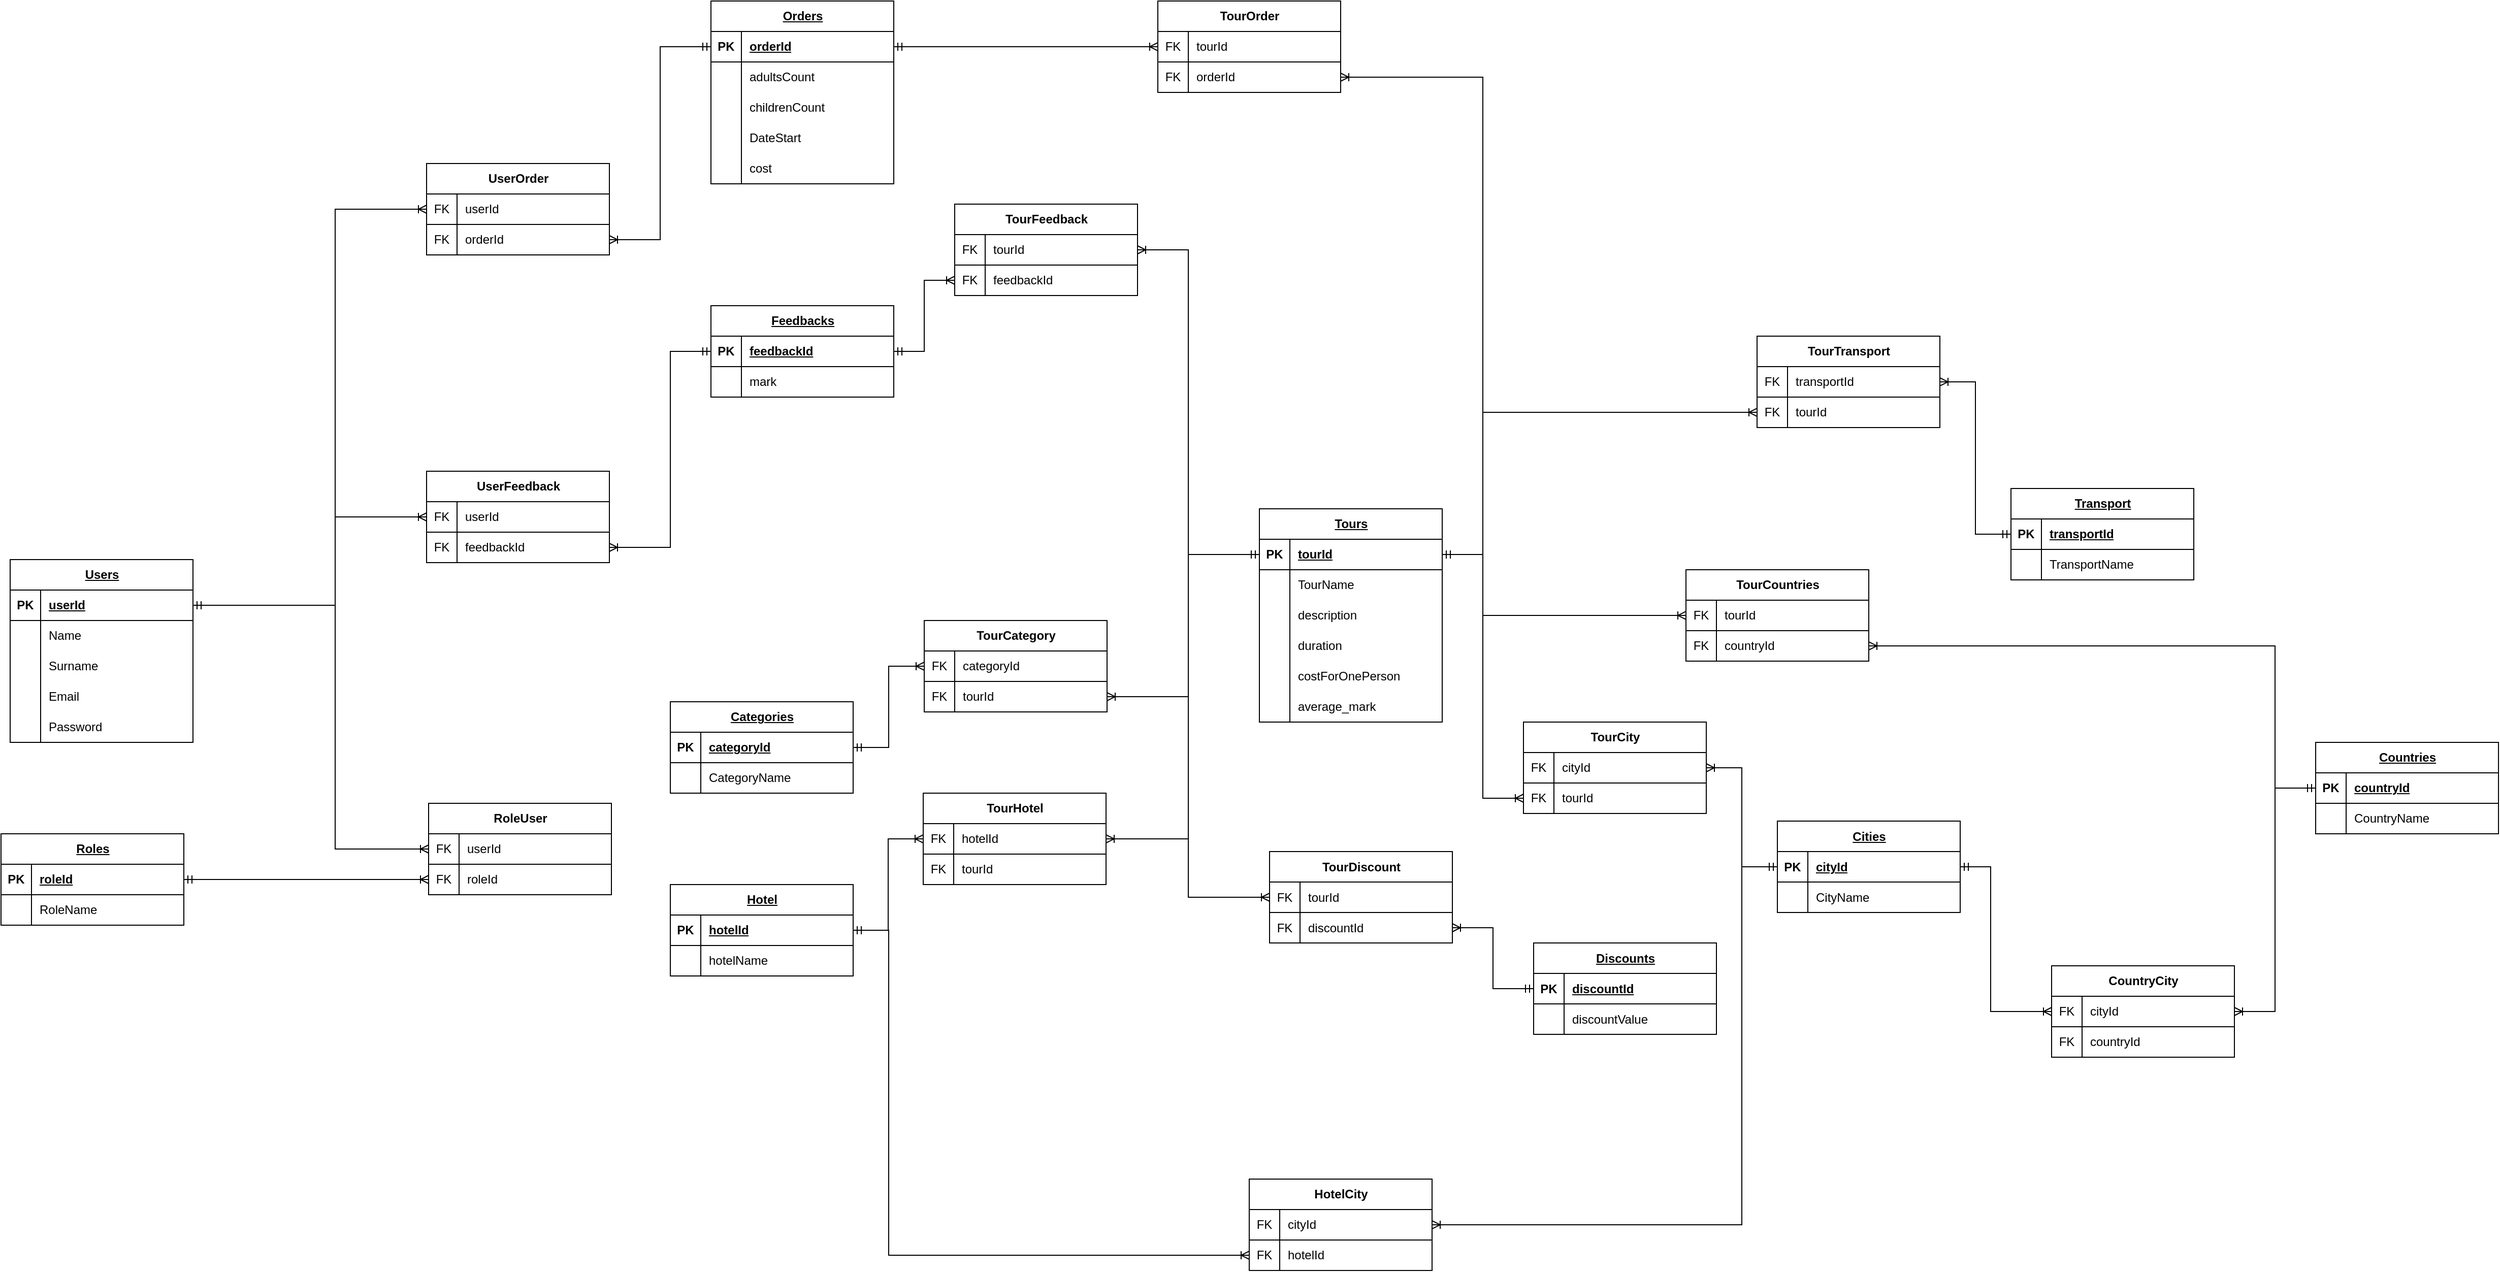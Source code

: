 <mxfile version="23.1.4" type="device">
  <diagram name="Страница — 1" id="eYqkhXwGetXo-ARbOd88">
    <mxGraphModel dx="2696" dy="1746" grid="1" gridSize="10" guides="1" tooltips="1" connect="1" arrows="1" fold="1" page="1" pageScale="1" pageWidth="827" pageHeight="1169" math="0" shadow="0">
      <root>
        <mxCell id="0" />
        <mxCell id="1" parent="0" />
        <mxCell id="aFiv6yQ0P4fE6ufWSOTy-1" value="&lt;u&gt;Users&lt;/u&gt;" style="shape=table;startSize=30;container=1;collapsible=1;childLayout=tableLayout;fixedRows=1;rowLines=0;fontStyle=1;align=center;resizeLast=1;html=1;" parent="1" vertex="1">
          <mxGeometry x="-930" y="-460" width="180" height="180" as="geometry" />
        </mxCell>
        <mxCell id="aFiv6yQ0P4fE6ufWSOTy-2" value="" style="shape=tableRow;horizontal=0;startSize=0;swimlaneHead=0;swimlaneBody=0;fillColor=none;collapsible=0;dropTarget=0;points=[[0,0.5],[1,0.5]];portConstraint=eastwest;top=0;left=0;right=0;bottom=1;" parent="aFiv6yQ0P4fE6ufWSOTy-1" vertex="1">
          <mxGeometry y="30" width="180" height="30" as="geometry" />
        </mxCell>
        <mxCell id="aFiv6yQ0P4fE6ufWSOTy-3" value="PK" style="shape=partialRectangle;connectable=0;fillColor=none;top=0;left=0;bottom=0;right=0;fontStyle=1;overflow=hidden;whiteSpace=wrap;html=1;" parent="aFiv6yQ0P4fE6ufWSOTy-2" vertex="1">
          <mxGeometry width="30" height="30" as="geometry">
            <mxRectangle width="30" height="30" as="alternateBounds" />
          </mxGeometry>
        </mxCell>
        <mxCell id="aFiv6yQ0P4fE6ufWSOTy-4" value="userId" style="shape=partialRectangle;connectable=0;fillColor=none;top=0;left=0;bottom=0;right=0;align=left;spacingLeft=6;fontStyle=5;overflow=hidden;whiteSpace=wrap;html=1;" parent="aFiv6yQ0P4fE6ufWSOTy-2" vertex="1">
          <mxGeometry x="30" width="150" height="30" as="geometry">
            <mxRectangle width="150" height="30" as="alternateBounds" />
          </mxGeometry>
        </mxCell>
        <mxCell id="aFiv6yQ0P4fE6ufWSOTy-5" value="" style="shape=tableRow;horizontal=0;startSize=0;swimlaneHead=0;swimlaneBody=0;fillColor=none;collapsible=0;dropTarget=0;points=[[0,0.5],[1,0.5]];portConstraint=eastwest;top=0;left=0;right=0;bottom=0;" parent="aFiv6yQ0P4fE6ufWSOTy-1" vertex="1">
          <mxGeometry y="60" width="180" height="30" as="geometry" />
        </mxCell>
        <mxCell id="aFiv6yQ0P4fE6ufWSOTy-6" value="" style="shape=partialRectangle;connectable=0;fillColor=none;top=0;left=0;bottom=0;right=0;editable=1;overflow=hidden;whiteSpace=wrap;html=1;" parent="aFiv6yQ0P4fE6ufWSOTy-5" vertex="1">
          <mxGeometry width="30" height="30" as="geometry">
            <mxRectangle width="30" height="30" as="alternateBounds" />
          </mxGeometry>
        </mxCell>
        <mxCell id="aFiv6yQ0P4fE6ufWSOTy-7" value="Name" style="shape=partialRectangle;connectable=0;fillColor=none;top=0;left=0;bottom=0;right=0;align=left;spacingLeft=6;overflow=hidden;whiteSpace=wrap;html=1;" parent="aFiv6yQ0P4fE6ufWSOTy-5" vertex="1">
          <mxGeometry x="30" width="150" height="30" as="geometry">
            <mxRectangle width="150" height="30" as="alternateBounds" />
          </mxGeometry>
        </mxCell>
        <mxCell id="aFiv6yQ0P4fE6ufWSOTy-8" value="" style="shape=tableRow;horizontal=0;startSize=0;swimlaneHead=0;swimlaneBody=0;fillColor=none;collapsible=0;dropTarget=0;points=[[0,0.5],[1,0.5]];portConstraint=eastwest;top=0;left=0;right=0;bottom=0;" parent="aFiv6yQ0P4fE6ufWSOTy-1" vertex="1">
          <mxGeometry y="90" width="180" height="30" as="geometry" />
        </mxCell>
        <mxCell id="aFiv6yQ0P4fE6ufWSOTy-9" value="" style="shape=partialRectangle;connectable=0;fillColor=none;top=0;left=0;bottom=0;right=0;editable=1;overflow=hidden;whiteSpace=wrap;html=1;" parent="aFiv6yQ0P4fE6ufWSOTy-8" vertex="1">
          <mxGeometry width="30" height="30" as="geometry">
            <mxRectangle width="30" height="30" as="alternateBounds" />
          </mxGeometry>
        </mxCell>
        <mxCell id="aFiv6yQ0P4fE6ufWSOTy-10" value="Surname" style="shape=partialRectangle;connectable=0;fillColor=none;top=0;left=0;bottom=0;right=0;align=left;spacingLeft=6;overflow=hidden;whiteSpace=wrap;html=1;" parent="aFiv6yQ0P4fE6ufWSOTy-8" vertex="1">
          <mxGeometry x="30" width="150" height="30" as="geometry">
            <mxRectangle width="150" height="30" as="alternateBounds" />
          </mxGeometry>
        </mxCell>
        <mxCell id="aFiv6yQ0P4fE6ufWSOTy-11" value="" style="shape=tableRow;horizontal=0;startSize=0;swimlaneHead=0;swimlaneBody=0;fillColor=none;collapsible=0;dropTarget=0;points=[[0,0.5],[1,0.5]];portConstraint=eastwest;top=0;left=0;right=0;bottom=0;" parent="aFiv6yQ0P4fE6ufWSOTy-1" vertex="1">
          <mxGeometry y="120" width="180" height="30" as="geometry" />
        </mxCell>
        <mxCell id="aFiv6yQ0P4fE6ufWSOTy-12" value="" style="shape=partialRectangle;connectable=0;fillColor=none;top=0;left=0;bottom=0;right=0;editable=1;overflow=hidden;whiteSpace=wrap;html=1;" parent="aFiv6yQ0P4fE6ufWSOTy-11" vertex="1">
          <mxGeometry width="30" height="30" as="geometry">
            <mxRectangle width="30" height="30" as="alternateBounds" />
          </mxGeometry>
        </mxCell>
        <mxCell id="aFiv6yQ0P4fE6ufWSOTy-13" value="Email" style="shape=partialRectangle;connectable=0;fillColor=none;top=0;left=0;bottom=0;right=0;align=left;spacingLeft=6;overflow=hidden;whiteSpace=wrap;html=1;" parent="aFiv6yQ0P4fE6ufWSOTy-11" vertex="1">
          <mxGeometry x="30" width="150" height="30" as="geometry">
            <mxRectangle width="150" height="30" as="alternateBounds" />
          </mxGeometry>
        </mxCell>
        <mxCell id="aFiv6yQ0P4fE6ufWSOTy-23" style="shape=tableRow;horizontal=0;startSize=0;swimlaneHead=0;swimlaneBody=0;fillColor=none;collapsible=0;dropTarget=0;points=[[0,0.5],[1,0.5]];portConstraint=eastwest;top=0;left=0;right=0;bottom=0;" parent="aFiv6yQ0P4fE6ufWSOTy-1" vertex="1">
          <mxGeometry y="150" width="180" height="30" as="geometry" />
        </mxCell>
        <mxCell id="aFiv6yQ0P4fE6ufWSOTy-24" style="shape=partialRectangle;connectable=0;fillColor=none;top=0;left=0;bottom=0;right=0;editable=1;overflow=hidden;whiteSpace=wrap;html=1;" parent="aFiv6yQ0P4fE6ufWSOTy-23" vertex="1">
          <mxGeometry width="30" height="30" as="geometry">
            <mxRectangle width="30" height="30" as="alternateBounds" />
          </mxGeometry>
        </mxCell>
        <mxCell id="aFiv6yQ0P4fE6ufWSOTy-25" value="Password" style="shape=partialRectangle;connectable=0;fillColor=none;top=0;left=0;bottom=0;right=0;align=left;spacingLeft=6;overflow=hidden;whiteSpace=wrap;html=1;" parent="aFiv6yQ0P4fE6ufWSOTy-23" vertex="1">
          <mxGeometry x="30" width="150" height="30" as="geometry">
            <mxRectangle width="150" height="30" as="alternateBounds" />
          </mxGeometry>
        </mxCell>
        <mxCell id="aFiv6yQ0P4fE6ufWSOTy-26" value="&lt;u&gt;Roles&lt;/u&gt;" style="shape=table;startSize=30;container=1;collapsible=1;childLayout=tableLayout;fixedRows=1;rowLines=0;fontStyle=1;align=center;resizeLast=1;html=1;" parent="1" vertex="1">
          <mxGeometry x="-939" y="-190" width="180" height="90" as="geometry" />
        </mxCell>
        <mxCell id="aFiv6yQ0P4fE6ufWSOTy-27" value="" style="shape=tableRow;horizontal=0;startSize=0;swimlaneHead=0;swimlaneBody=0;fillColor=none;collapsible=0;dropTarget=0;points=[[0,0.5],[1,0.5]];portConstraint=eastwest;top=0;left=0;right=0;bottom=1;" parent="aFiv6yQ0P4fE6ufWSOTy-26" vertex="1">
          <mxGeometry y="30" width="180" height="30" as="geometry" />
        </mxCell>
        <mxCell id="aFiv6yQ0P4fE6ufWSOTy-28" value="PK" style="shape=partialRectangle;connectable=0;fillColor=none;top=0;left=0;bottom=0;right=0;fontStyle=1;overflow=hidden;whiteSpace=wrap;html=1;" parent="aFiv6yQ0P4fE6ufWSOTy-27" vertex="1">
          <mxGeometry width="30" height="30" as="geometry">
            <mxRectangle width="30" height="30" as="alternateBounds" />
          </mxGeometry>
        </mxCell>
        <mxCell id="aFiv6yQ0P4fE6ufWSOTy-29" value="roleId" style="shape=partialRectangle;connectable=0;fillColor=none;top=0;left=0;bottom=0;right=0;align=left;spacingLeft=6;fontStyle=5;overflow=hidden;whiteSpace=wrap;html=1;" parent="aFiv6yQ0P4fE6ufWSOTy-27" vertex="1">
          <mxGeometry x="30" width="150" height="30" as="geometry">
            <mxRectangle width="150" height="30" as="alternateBounds" />
          </mxGeometry>
        </mxCell>
        <mxCell id="aFiv6yQ0P4fE6ufWSOTy-30" style="shape=tableRow;horizontal=0;startSize=0;swimlaneHead=0;swimlaneBody=0;fillColor=none;collapsible=0;dropTarget=0;points=[[0,0.5],[1,0.5]];portConstraint=eastwest;top=0;left=0;right=0;bottom=0;" parent="aFiv6yQ0P4fE6ufWSOTy-26" vertex="1">
          <mxGeometry y="60" width="180" height="30" as="geometry" />
        </mxCell>
        <mxCell id="aFiv6yQ0P4fE6ufWSOTy-31" style="shape=partialRectangle;connectable=0;fillColor=none;top=0;left=0;bottom=0;right=0;editable=1;overflow=hidden;whiteSpace=wrap;html=1;" parent="aFiv6yQ0P4fE6ufWSOTy-30" vertex="1">
          <mxGeometry width="30" height="30" as="geometry">
            <mxRectangle width="30" height="30" as="alternateBounds" />
          </mxGeometry>
        </mxCell>
        <mxCell id="aFiv6yQ0P4fE6ufWSOTy-32" value="RoleName" style="shape=partialRectangle;connectable=0;fillColor=none;top=0;left=0;bottom=0;right=0;align=left;spacingLeft=6;overflow=hidden;whiteSpace=wrap;html=1;" parent="aFiv6yQ0P4fE6ufWSOTy-30" vertex="1">
          <mxGeometry x="30" width="150" height="30" as="geometry">
            <mxRectangle width="150" height="30" as="alternateBounds" />
          </mxGeometry>
        </mxCell>
        <mxCell id="aFiv6yQ0P4fE6ufWSOTy-45" value="&lt;u&gt;Countries&lt;/u&gt;" style="shape=table;startSize=30;container=1;collapsible=1;childLayout=tableLayout;fixedRows=1;rowLines=0;fontStyle=1;align=center;resizeLast=1;html=1;" parent="1" vertex="1">
          <mxGeometry x="1340" y="-280" width="180" height="90" as="geometry" />
        </mxCell>
        <mxCell id="aFiv6yQ0P4fE6ufWSOTy-46" value="" style="shape=tableRow;horizontal=0;startSize=0;swimlaneHead=0;swimlaneBody=0;fillColor=none;collapsible=0;dropTarget=0;points=[[0,0.5],[1,0.5]];portConstraint=eastwest;top=0;left=0;right=0;bottom=1;" parent="aFiv6yQ0P4fE6ufWSOTy-45" vertex="1">
          <mxGeometry y="30" width="180" height="30" as="geometry" />
        </mxCell>
        <mxCell id="aFiv6yQ0P4fE6ufWSOTy-47" value="PK" style="shape=partialRectangle;connectable=0;fillColor=none;top=0;left=0;bottom=0;right=0;fontStyle=1;overflow=hidden;whiteSpace=wrap;html=1;" parent="aFiv6yQ0P4fE6ufWSOTy-46" vertex="1">
          <mxGeometry width="30" height="30" as="geometry">
            <mxRectangle width="30" height="30" as="alternateBounds" />
          </mxGeometry>
        </mxCell>
        <mxCell id="aFiv6yQ0P4fE6ufWSOTy-48" value="countryId" style="shape=partialRectangle;connectable=0;fillColor=none;top=0;left=0;bottom=0;right=0;align=left;spacingLeft=6;fontStyle=5;overflow=hidden;whiteSpace=wrap;html=1;" parent="aFiv6yQ0P4fE6ufWSOTy-46" vertex="1">
          <mxGeometry x="30" width="150" height="30" as="geometry">
            <mxRectangle width="150" height="30" as="alternateBounds" />
          </mxGeometry>
        </mxCell>
        <mxCell id="aFiv6yQ0P4fE6ufWSOTy-49" style="shape=tableRow;horizontal=0;startSize=0;swimlaneHead=0;swimlaneBody=0;fillColor=none;collapsible=0;dropTarget=0;points=[[0,0.5],[1,0.5]];portConstraint=eastwest;top=0;left=0;right=0;bottom=0;" parent="aFiv6yQ0P4fE6ufWSOTy-45" vertex="1">
          <mxGeometry y="60" width="180" height="30" as="geometry" />
        </mxCell>
        <mxCell id="aFiv6yQ0P4fE6ufWSOTy-50" style="shape=partialRectangle;connectable=0;fillColor=none;top=0;left=0;bottom=0;right=0;editable=1;overflow=hidden;whiteSpace=wrap;html=1;" parent="aFiv6yQ0P4fE6ufWSOTy-49" vertex="1">
          <mxGeometry width="30" height="30" as="geometry">
            <mxRectangle width="30" height="30" as="alternateBounds" />
          </mxGeometry>
        </mxCell>
        <mxCell id="aFiv6yQ0P4fE6ufWSOTy-51" value="CountryName" style="shape=partialRectangle;connectable=0;fillColor=none;top=0;left=0;bottom=0;right=0;align=left;spacingLeft=6;overflow=hidden;whiteSpace=wrap;html=1;" parent="aFiv6yQ0P4fE6ufWSOTy-49" vertex="1">
          <mxGeometry x="30" width="150" height="30" as="geometry">
            <mxRectangle width="150" height="30" as="alternateBounds" />
          </mxGeometry>
        </mxCell>
        <mxCell id="aFiv6yQ0P4fE6ufWSOTy-64" value="&lt;u&gt;Cities&lt;/u&gt;" style="shape=table;startSize=30;container=1;collapsible=1;childLayout=tableLayout;fixedRows=1;rowLines=0;fontStyle=1;align=center;resizeLast=1;html=1;" parent="1" vertex="1">
          <mxGeometry x="810" y="-202.5" width="180" height="90" as="geometry" />
        </mxCell>
        <mxCell id="aFiv6yQ0P4fE6ufWSOTy-65" value="" style="shape=tableRow;horizontal=0;startSize=0;swimlaneHead=0;swimlaneBody=0;fillColor=none;collapsible=0;dropTarget=0;points=[[0,0.5],[1,0.5]];portConstraint=eastwest;top=0;left=0;right=0;bottom=1;" parent="aFiv6yQ0P4fE6ufWSOTy-64" vertex="1">
          <mxGeometry y="30" width="180" height="30" as="geometry" />
        </mxCell>
        <mxCell id="aFiv6yQ0P4fE6ufWSOTy-66" value="PK" style="shape=partialRectangle;connectable=0;fillColor=none;top=0;left=0;bottom=0;right=0;fontStyle=1;overflow=hidden;whiteSpace=wrap;html=1;" parent="aFiv6yQ0P4fE6ufWSOTy-65" vertex="1">
          <mxGeometry width="30" height="30" as="geometry">
            <mxRectangle width="30" height="30" as="alternateBounds" />
          </mxGeometry>
        </mxCell>
        <mxCell id="aFiv6yQ0P4fE6ufWSOTy-67" value="cityId" style="shape=partialRectangle;connectable=0;fillColor=none;top=0;left=0;bottom=0;right=0;align=left;spacingLeft=6;fontStyle=5;overflow=hidden;whiteSpace=wrap;html=1;" parent="aFiv6yQ0P4fE6ufWSOTy-65" vertex="1">
          <mxGeometry x="30" width="150" height="30" as="geometry">
            <mxRectangle width="150" height="30" as="alternateBounds" />
          </mxGeometry>
        </mxCell>
        <mxCell id="aFiv6yQ0P4fE6ufWSOTy-68" style="shape=tableRow;horizontal=0;startSize=0;swimlaneHead=0;swimlaneBody=0;fillColor=none;collapsible=0;dropTarget=0;points=[[0,0.5],[1,0.5]];portConstraint=eastwest;top=0;left=0;right=0;bottom=0;" parent="aFiv6yQ0P4fE6ufWSOTy-64" vertex="1">
          <mxGeometry y="60" width="180" height="30" as="geometry" />
        </mxCell>
        <mxCell id="aFiv6yQ0P4fE6ufWSOTy-69" style="shape=partialRectangle;connectable=0;fillColor=none;top=0;left=0;bottom=0;right=0;editable=1;overflow=hidden;whiteSpace=wrap;html=1;" parent="aFiv6yQ0P4fE6ufWSOTy-68" vertex="1">
          <mxGeometry width="30" height="30" as="geometry">
            <mxRectangle width="30" height="30" as="alternateBounds" />
          </mxGeometry>
        </mxCell>
        <mxCell id="aFiv6yQ0P4fE6ufWSOTy-70" value="CityName" style="shape=partialRectangle;connectable=0;fillColor=none;top=0;left=0;bottom=0;right=0;align=left;spacingLeft=6;overflow=hidden;whiteSpace=wrap;html=1;" parent="aFiv6yQ0P4fE6ufWSOTy-68" vertex="1">
          <mxGeometry x="30" width="150" height="30" as="geometry">
            <mxRectangle width="150" height="30" as="alternateBounds" />
          </mxGeometry>
        </mxCell>
        <mxCell id="aFiv6yQ0P4fE6ufWSOTy-74" value="&lt;u&gt;Categories&lt;/u&gt;" style="shape=table;startSize=30;container=1;collapsible=1;childLayout=tableLayout;fixedRows=1;rowLines=0;fontStyle=1;align=center;resizeLast=1;html=1;" parent="1" vertex="1">
          <mxGeometry x="-280" y="-320" width="180" height="90" as="geometry" />
        </mxCell>
        <mxCell id="aFiv6yQ0P4fE6ufWSOTy-75" value="" style="shape=tableRow;horizontal=0;startSize=0;swimlaneHead=0;swimlaneBody=0;fillColor=none;collapsible=0;dropTarget=0;points=[[0,0.5],[1,0.5]];portConstraint=eastwest;top=0;left=0;right=0;bottom=1;" parent="aFiv6yQ0P4fE6ufWSOTy-74" vertex="1">
          <mxGeometry y="30" width="180" height="30" as="geometry" />
        </mxCell>
        <mxCell id="aFiv6yQ0P4fE6ufWSOTy-76" value="PK" style="shape=partialRectangle;connectable=0;fillColor=none;top=0;left=0;bottom=0;right=0;fontStyle=1;overflow=hidden;whiteSpace=wrap;html=1;" parent="aFiv6yQ0P4fE6ufWSOTy-75" vertex="1">
          <mxGeometry width="30" height="30" as="geometry">
            <mxRectangle width="30" height="30" as="alternateBounds" />
          </mxGeometry>
        </mxCell>
        <mxCell id="aFiv6yQ0P4fE6ufWSOTy-77" value="categoryId" style="shape=partialRectangle;connectable=0;fillColor=none;top=0;left=0;bottom=0;right=0;align=left;spacingLeft=6;fontStyle=5;overflow=hidden;whiteSpace=wrap;html=1;" parent="aFiv6yQ0P4fE6ufWSOTy-75" vertex="1">
          <mxGeometry x="30" width="150" height="30" as="geometry">
            <mxRectangle width="150" height="30" as="alternateBounds" />
          </mxGeometry>
        </mxCell>
        <mxCell id="aFiv6yQ0P4fE6ufWSOTy-78" style="shape=tableRow;horizontal=0;startSize=0;swimlaneHead=0;swimlaneBody=0;fillColor=none;collapsible=0;dropTarget=0;points=[[0,0.5],[1,0.5]];portConstraint=eastwest;top=0;left=0;right=0;bottom=0;" parent="aFiv6yQ0P4fE6ufWSOTy-74" vertex="1">
          <mxGeometry y="60" width="180" height="30" as="geometry" />
        </mxCell>
        <mxCell id="aFiv6yQ0P4fE6ufWSOTy-79" style="shape=partialRectangle;connectable=0;fillColor=none;top=0;left=0;bottom=0;right=0;editable=1;overflow=hidden;whiteSpace=wrap;html=1;" parent="aFiv6yQ0P4fE6ufWSOTy-78" vertex="1">
          <mxGeometry width="30" height="30" as="geometry">
            <mxRectangle width="30" height="30" as="alternateBounds" />
          </mxGeometry>
        </mxCell>
        <mxCell id="aFiv6yQ0P4fE6ufWSOTy-80" value="CategoryName" style="shape=partialRectangle;connectable=0;fillColor=none;top=0;left=0;bottom=0;right=0;align=left;spacingLeft=6;overflow=hidden;whiteSpace=wrap;html=1;" parent="aFiv6yQ0P4fE6ufWSOTy-78" vertex="1">
          <mxGeometry x="30" width="150" height="30" as="geometry">
            <mxRectangle width="150" height="30" as="alternateBounds" />
          </mxGeometry>
        </mxCell>
        <mxCell id="aFiv6yQ0P4fE6ufWSOTy-81" value="&lt;u&gt;Feedbacks&lt;/u&gt;" style="shape=table;startSize=30;container=1;collapsible=1;childLayout=tableLayout;fixedRows=1;rowLines=0;fontStyle=1;align=center;resizeLast=1;html=1;" parent="1" vertex="1">
          <mxGeometry x="-240" y="-710" width="180" height="90" as="geometry" />
        </mxCell>
        <mxCell id="aFiv6yQ0P4fE6ufWSOTy-82" value="" style="shape=tableRow;horizontal=0;startSize=0;swimlaneHead=0;swimlaneBody=0;fillColor=none;collapsible=0;dropTarget=0;points=[[0,0.5],[1,0.5]];portConstraint=eastwest;top=0;left=0;right=0;bottom=1;" parent="aFiv6yQ0P4fE6ufWSOTy-81" vertex="1">
          <mxGeometry y="30" width="180" height="30" as="geometry" />
        </mxCell>
        <mxCell id="aFiv6yQ0P4fE6ufWSOTy-83" value="PK" style="shape=partialRectangle;connectable=0;fillColor=none;top=0;left=0;bottom=0;right=0;fontStyle=1;overflow=hidden;whiteSpace=wrap;html=1;" parent="aFiv6yQ0P4fE6ufWSOTy-82" vertex="1">
          <mxGeometry width="30" height="30" as="geometry">
            <mxRectangle width="30" height="30" as="alternateBounds" />
          </mxGeometry>
        </mxCell>
        <mxCell id="aFiv6yQ0P4fE6ufWSOTy-84" value="feedbackId" style="shape=partialRectangle;connectable=0;fillColor=none;top=0;left=0;bottom=0;right=0;align=left;spacingLeft=6;fontStyle=5;overflow=hidden;whiteSpace=wrap;html=1;" parent="aFiv6yQ0P4fE6ufWSOTy-82" vertex="1">
          <mxGeometry x="30" width="150" height="30" as="geometry">
            <mxRectangle width="150" height="30" as="alternateBounds" />
          </mxGeometry>
        </mxCell>
        <mxCell id="aFiv6yQ0P4fE6ufWSOTy-91" style="shape=tableRow;horizontal=0;startSize=0;swimlaneHead=0;swimlaneBody=0;fillColor=none;collapsible=0;dropTarget=0;points=[[0,0.5],[1,0.5]];portConstraint=eastwest;top=0;left=0;right=0;bottom=0;" parent="aFiv6yQ0P4fE6ufWSOTy-81" vertex="1">
          <mxGeometry y="60" width="180" height="30" as="geometry" />
        </mxCell>
        <mxCell id="aFiv6yQ0P4fE6ufWSOTy-92" style="shape=partialRectangle;connectable=0;fillColor=none;top=0;left=0;bottom=0;right=0;editable=1;overflow=hidden;whiteSpace=wrap;html=1;" parent="aFiv6yQ0P4fE6ufWSOTy-91" vertex="1">
          <mxGeometry width="30" height="30" as="geometry">
            <mxRectangle width="30" height="30" as="alternateBounds" />
          </mxGeometry>
        </mxCell>
        <mxCell id="aFiv6yQ0P4fE6ufWSOTy-93" value="mark" style="shape=partialRectangle;connectable=0;fillColor=none;top=0;left=0;bottom=0;right=0;align=left;spacingLeft=6;overflow=hidden;whiteSpace=wrap;html=1;" parent="aFiv6yQ0P4fE6ufWSOTy-91" vertex="1">
          <mxGeometry x="30" width="150" height="30" as="geometry">
            <mxRectangle width="150" height="30" as="alternateBounds" />
          </mxGeometry>
        </mxCell>
        <mxCell id="aFiv6yQ0P4fE6ufWSOTy-94" value="&lt;u&gt;Tours&lt;/u&gt;" style="shape=table;startSize=30;container=1;collapsible=1;childLayout=tableLayout;fixedRows=1;rowLines=0;fontStyle=1;align=center;resizeLast=1;html=1;" parent="1" vertex="1">
          <mxGeometry x="300" y="-510" width="180" height="210" as="geometry" />
        </mxCell>
        <mxCell id="aFiv6yQ0P4fE6ufWSOTy-95" value="" style="shape=tableRow;horizontal=0;startSize=0;swimlaneHead=0;swimlaneBody=0;fillColor=none;collapsible=0;dropTarget=0;points=[[0,0.5],[1,0.5]];portConstraint=eastwest;top=0;left=0;right=0;bottom=1;" parent="aFiv6yQ0P4fE6ufWSOTy-94" vertex="1">
          <mxGeometry y="30" width="180" height="30" as="geometry" />
        </mxCell>
        <mxCell id="aFiv6yQ0P4fE6ufWSOTy-96" value="PK" style="shape=partialRectangle;connectable=0;fillColor=none;top=0;left=0;bottom=0;right=0;fontStyle=1;overflow=hidden;whiteSpace=wrap;html=1;" parent="aFiv6yQ0P4fE6ufWSOTy-95" vertex="1">
          <mxGeometry width="30" height="30" as="geometry">
            <mxRectangle width="30" height="30" as="alternateBounds" />
          </mxGeometry>
        </mxCell>
        <mxCell id="aFiv6yQ0P4fE6ufWSOTy-97" value="tourId" style="shape=partialRectangle;connectable=0;fillColor=none;top=0;left=0;bottom=0;right=0;align=left;spacingLeft=6;fontStyle=5;overflow=hidden;whiteSpace=wrap;html=1;" parent="aFiv6yQ0P4fE6ufWSOTy-95" vertex="1">
          <mxGeometry x="30" width="150" height="30" as="geometry">
            <mxRectangle width="150" height="30" as="alternateBounds" />
          </mxGeometry>
        </mxCell>
        <mxCell id="aFiv6yQ0P4fE6ufWSOTy-98" style="shape=tableRow;horizontal=0;startSize=0;swimlaneHead=0;swimlaneBody=0;fillColor=none;collapsible=0;dropTarget=0;points=[[0,0.5],[1,0.5]];portConstraint=eastwest;top=0;left=0;right=0;bottom=0;" parent="aFiv6yQ0P4fE6ufWSOTy-94" vertex="1">
          <mxGeometry y="60" width="180" height="30" as="geometry" />
        </mxCell>
        <mxCell id="aFiv6yQ0P4fE6ufWSOTy-99" style="shape=partialRectangle;connectable=0;fillColor=none;top=0;left=0;bottom=0;right=0;editable=1;overflow=hidden;whiteSpace=wrap;html=1;" parent="aFiv6yQ0P4fE6ufWSOTy-98" vertex="1">
          <mxGeometry width="30" height="30" as="geometry">
            <mxRectangle width="30" height="30" as="alternateBounds" />
          </mxGeometry>
        </mxCell>
        <mxCell id="aFiv6yQ0P4fE6ufWSOTy-100" value="TourName" style="shape=partialRectangle;connectable=0;fillColor=none;top=0;left=0;bottom=0;right=0;align=left;spacingLeft=6;overflow=hidden;whiteSpace=wrap;html=1;" parent="aFiv6yQ0P4fE6ufWSOTy-98" vertex="1">
          <mxGeometry x="30" width="150" height="30" as="geometry">
            <mxRectangle width="150" height="30" as="alternateBounds" />
          </mxGeometry>
        </mxCell>
        <mxCell id="aFiv6yQ0P4fE6ufWSOTy-131" style="shape=tableRow;horizontal=0;startSize=0;swimlaneHead=0;swimlaneBody=0;fillColor=none;collapsible=0;dropTarget=0;points=[[0,0.5],[1,0.5]];portConstraint=eastwest;top=0;left=0;right=0;bottom=0;" parent="aFiv6yQ0P4fE6ufWSOTy-94" vertex="1">
          <mxGeometry y="90" width="180" height="30" as="geometry" />
        </mxCell>
        <mxCell id="aFiv6yQ0P4fE6ufWSOTy-132" style="shape=partialRectangle;connectable=0;fillColor=none;top=0;left=0;bottom=0;right=0;editable=1;overflow=hidden;whiteSpace=wrap;html=1;" parent="aFiv6yQ0P4fE6ufWSOTy-131" vertex="1">
          <mxGeometry width="30" height="30" as="geometry">
            <mxRectangle width="30" height="30" as="alternateBounds" />
          </mxGeometry>
        </mxCell>
        <mxCell id="aFiv6yQ0P4fE6ufWSOTy-133" value="description" style="shape=partialRectangle;connectable=0;fillColor=none;top=0;left=0;bottom=0;right=0;align=left;spacingLeft=6;overflow=hidden;whiteSpace=wrap;html=1;" parent="aFiv6yQ0P4fE6ufWSOTy-131" vertex="1">
          <mxGeometry x="30" width="150" height="30" as="geometry">
            <mxRectangle width="150" height="30" as="alternateBounds" />
          </mxGeometry>
        </mxCell>
        <mxCell id="aFiv6yQ0P4fE6ufWSOTy-110" style="shape=tableRow;horizontal=0;startSize=0;swimlaneHead=0;swimlaneBody=0;fillColor=none;collapsible=0;dropTarget=0;points=[[0,0.5],[1,0.5]];portConstraint=eastwest;top=0;left=0;right=0;bottom=0;" parent="aFiv6yQ0P4fE6ufWSOTy-94" vertex="1">
          <mxGeometry y="120" width="180" height="30" as="geometry" />
        </mxCell>
        <mxCell id="aFiv6yQ0P4fE6ufWSOTy-111" style="shape=partialRectangle;connectable=0;fillColor=none;top=0;left=0;bottom=0;right=0;editable=1;overflow=hidden;whiteSpace=wrap;html=1;" parent="aFiv6yQ0P4fE6ufWSOTy-110" vertex="1">
          <mxGeometry width="30" height="30" as="geometry">
            <mxRectangle width="30" height="30" as="alternateBounds" />
          </mxGeometry>
        </mxCell>
        <mxCell id="aFiv6yQ0P4fE6ufWSOTy-112" value="duration" style="shape=partialRectangle;connectable=0;fillColor=none;top=0;left=0;bottom=0;right=0;align=left;spacingLeft=6;overflow=hidden;whiteSpace=wrap;html=1;" parent="aFiv6yQ0P4fE6ufWSOTy-110" vertex="1">
          <mxGeometry x="30" width="150" height="30" as="geometry">
            <mxRectangle width="150" height="30" as="alternateBounds" />
          </mxGeometry>
        </mxCell>
        <mxCell id="aFiv6yQ0P4fE6ufWSOTy-113" style="shape=tableRow;horizontal=0;startSize=0;swimlaneHead=0;swimlaneBody=0;fillColor=none;collapsible=0;dropTarget=0;points=[[0,0.5],[1,0.5]];portConstraint=eastwest;top=0;left=0;right=0;bottom=0;" parent="aFiv6yQ0P4fE6ufWSOTy-94" vertex="1">
          <mxGeometry y="150" width="180" height="30" as="geometry" />
        </mxCell>
        <mxCell id="aFiv6yQ0P4fE6ufWSOTy-114" style="shape=partialRectangle;connectable=0;fillColor=none;top=0;left=0;bottom=0;right=0;editable=1;overflow=hidden;whiteSpace=wrap;html=1;" parent="aFiv6yQ0P4fE6ufWSOTy-113" vertex="1">
          <mxGeometry width="30" height="30" as="geometry">
            <mxRectangle width="30" height="30" as="alternateBounds" />
          </mxGeometry>
        </mxCell>
        <mxCell id="aFiv6yQ0P4fE6ufWSOTy-115" value="costForOnePerson" style="shape=partialRectangle;connectable=0;fillColor=none;top=0;left=0;bottom=0;right=0;align=left;spacingLeft=6;overflow=hidden;whiteSpace=wrap;html=1;" parent="aFiv6yQ0P4fE6ufWSOTy-113" vertex="1">
          <mxGeometry x="30" width="150" height="30" as="geometry">
            <mxRectangle width="150" height="30" as="alternateBounds" />
          </mxGeometry>
        </mxCell>
        <mxCell id="aFiv6yQ0P4fE6ufWSOTy-116" style="shape=tableRow;horizontal=0;startSize=0;swimlaneHead=0;swimlaneBody=0;fillColor=none;collapsible=0;dropTarget=0;points=[[0,0.5],[1,0.5]];portConstraint=eastwest;top=0;left=0;right=0;bottom=0;" parent="aFiv6yQ0P4fE6ufWSOTy-94" vertex="1">
          <mxGeometry y="180" width="180" height="30" as="geometry" />
        </mxCell>
        <mxCell id="aFiv6yQ0P4fE6ufWSOTy-117" style="shape=partialRectangle;connectable=0;fillColor=none;top=0;left=0;bottom=0;right=0;editable=1;overflow=hidden;whiteSpace=wrap;html=1;" parent="aFiv6yQ0P4fE6ufWSOTy-116" vertex="1">
          <mxGeometry width="30" height="30" as="geometry">
            <mxRectangle width="30" height="30" as="alternateBounds" />
          </mxGeometry>
        </mxCell>
        <mxCell id="aFiv6yQ0P4fE6ufWSOTy-118" value="average_mark" style="shape=partialRectangle;connectable=0;fillColor=none;top=0;left=0;bottom=0;right=0;align=left;spacingLeft=6;overflow=hidden;whiteSpace=wrap;html=1;" parent="aFiv6yQ0P4fE6ufWSOTy-116" vertex="1">
          <mxGeometry x="30" width="150" height="30" as="geometry">
            <mxRectangle width="150" height="30" as="alternateBounds" />
          </mxGeometry>
        </mxCell>
        <mxCell id="aFiv6yQ0P4fE6ufWSOTy-134" value="&lt;u&gt;Orders&lt;/u&gt;" style="shape=table;startSize=30;container=1;collapsible=1;childLayout=tableLayout;fixedRows=1;rowLines=0;fontStyle=1;align=center;resizeLast=1;html=1;" parent="1" vertex="1">
          <mxGeometry x="-240" y="-1010" width="180" height="180" as="geometry" />
        </mxCell>
        <mxCell id="aFiv6yQ0P4fE6ufWSOTy-135" value="" style="shape=tableRow;horizontal=0;startSize=0;swimlaneHead=0;swimlaneBody=0;fillColor=none;collapsible=0;dropTarget=0;points=[[0,0.5],[1,0.5]];portConstraint=eastwest;top=0;left=0;right=0;bottom=1;" parent="aFiv6yQ0P4fE6ufWSOTy-134" vertex="1">
          <mxGeometry y="30" width="180" height="30" as="geometry" />
        </mxCell>
        <mxCell id="aFiv6yQ0P4fE6ufWSOTy-136" value="PK" style="shape=partialRectangle;connectable=0;fillColor=none;top=0;left=0;bottom=0;right=0;fontStyle=1;overflow=hidden;whiteSpace=wrap;html=1;" parent="aFiv6yQ0P4fE6ufWSOTy-135" vertex="1">
          <mxGeometry width="30" height="30" as="geometry">
            <mxRectangle width="30" height="30" as="alternateBounds" />
          </mxGeometry>
        </mxCell>
        <mxCell id="aFiv6yQ0P4fE6ufWSOTy-137" value="orderId" style="shape=partialRectangle;connectable=0;fillColor=none;top=0;left=0;bottom=0;right=0;align=left;spacingLeft=6;fontStyle=5;overflow=hidden;whiteSpace=wrap;html=1;" parent="aFiv6yQ0P4fE6ufWSOTy-135" vertex="1">
          <mxGeometry x="30" width="150" height="30" as="geometry">
            <mxRectangle width="150" height="30" as="alternateBounds" />
          </mxGeometry>
        </mxCell>
        <mxCell id="aFiv6yQ0P4fE6ufWSOTy-144" style="shape=tableRow;horizontal=0;startSize=0;swimlaneHead=0;swimlaneBody=0;fillColor=none;collapsible=0;dropTarget=0;points=[[0,0.5],[1,0.5]];portConstraint=eastwest;top=0;left=0;right=0;bottom=0;" parent="aFiv6yQ0P4fE6ufWSOTy-134" vertex="1">
          <mxGeometry y="60" width="180" height="30" as="geometry" />
        </mxCell>
        <mxCell id="aFiv6yQ0P4fE6ufWSOTy-145" style="shape=partialRectangle;connectable=0;fillColor=none;top=0;left=0;bottom=0;right=0;editable=1;overflow=hidden;whiteSpace=wrap;html=1;" parent="aFiv6yQ0P4fE6ufWSOTy-144" vertex="1">
          <mxGeometry width="30" height="30" as="geometry">
            <mxRectangle width="30" height="30" as="alternateBounds" />
          </mxGeometry>
        </mxCell>
        <mxCell id="aFiv6yQ0P4fE6ufWSOTy-146" value="adultsCount" style="shape=partialRectangle;connectable=0;fillColor=none;top=0;left=0;bottom=0;right=0;align=left;spacingLeft=6;overflow=hidden;whiteSpace=wrap;html=1;" parent="aFiv6yQ0P4fE6ufWSOTy-144" vertex="1">
          <mxGeometry x="30" width="150" height="30" as="geometry">
            <mxRectangle width="150" height="30" as="alternateBounds" />
          </mxGeometry>
        </mxCell>
        <mxCell id="aFiv6yQ0P4fE6ufWSOTy-147" style="shape=tableRow;horizontal=0;startSize=0;swimlaneHead=0;swimlaneBody=0;fillColor=none;collapsible=0;dropTarget=0;points=[[0,0.5],[1,0.5]];portConstraint=eastwest;top=0;left=0;right=0;bottom=0;" parent="aFiv6yQ0P4fE6ufWSOTy-134" vertex="1">
          <mxGeometry y="90" width="180" height="30" as="geometry" />
        </mxCell>
        <mxCell id="aFiv6yQ0P4fE6ufWSOTy-148" style="shape=partialRectangle;connectable=0;fillColor=none;top=0;left=0;bottom=0;right=0;editable=1;overflow=hidden;whiteSpace=wrap;html=1;" parent="aFiv6yQ0P4fE6ufWSOTy-147" vertex="1">
          <mxGeometry width="30" height="30" as="geometry">
            <mxRectangle width="30" height="30" as="alternateBounds" />
          </mxGeometry>
        </mxCell>
        <mxCell id="aFiv6yQ0P4fE6ufWSOTy-149" value="childrenCount" style="shape=partialRectangle;connectable=0;fillColor=none;top=0;left=0;bottom=0;right=0;align=left;spacingLeft=6;overflow=hidden;whiteSpace=wrap;html=1;" parent="aFiv6yQ0P4fE6ufWSOTy-147" vertex="1">
          <mxGeometry x="30" width="150" height="30" as="geometry">
            <mxRectangle width="150" height="30" as="alternateBounds" />
          </mxGeometry>
        </mxCell>
        <mxCell id="aFiv6yQ0P4fE6ufWSOTy-150" style="shape=tableRow;horizontal=0;startSize=0;swimlaneHead=0;swimlaneBody=0;fillColor=none;collapsible=0;dropTarget=0;points=[[0,0.5],[1,0.5]];portConstraint=eastwest;top=0;left=0;right=0;bottom=0;" parent="aFiv6yQ0P4fE6ufWSOTy-134" vertex="1">
          <mxGeometry y="120" width="180" height="30" as="geometry" />
        </mxCell>
        <mxCell id="aFiv6yQ0P4fE6ufWSOTy-151" style="shape=partialRectangle;connectable=0;fillColor=none;top=0;left=0;bottom=0;right=0;editable=1;overflow=hidden;whiteSpace=wrap;html=1;" parent="aFiv6yQ0P4fE6ufWSOTy-150" vertex="1">
          <mxGeometry width="30" height="30" as="geometry">
            <mxRectangle width="30" height="30" as="alternateBounds" />
          </mxGeometry>
        </mxCell>
        <mxCell id="aFiv6yQ0P4fE6ufWSOTy-152" value="DateStart" style="shape=partialRectangle;connectable=0;fillColor=none;top=0;left=0;bottom=0;right=0;align=left;spacingLeft=6;overflow=hidden;whiteSpace=wrap;html=1;" parent="aFiv6yQ0P4fE6ufWSOTy-150" vertex="1">
          <mxGeometry x="30" width="150" height="30" as="geometry">
            <mxRectangle width="150" height="30" as="alternateBounds" />
          </mxGeometry>
        </mxCell>
        <mxCell id="aFiv6yQ0P4fE6ufWSOTy-153" style="shape=tableRow;horizontal=0;startSize=0;swimlaneHead=0;swimlaneBody=0;fillColor=none;collapsible=0;dropTarget=0;points=[[0,0.5],[1,0.5]];portConstraint=eastwest;top=0;left=0;right=0;bottom=0;" parent="aFiv6yQ0P4fE6ufWSOTy-134" vertex="1">
          <mxGeometry y="150" width="180" height="30" as="geometry" />
        </mxCell>
        <mxCell id="aFiv6yQ0P4fE6ufWSOTy-154" style="shape=partialRectangle;connectable=0;fillColor=none;top=0;left=0;bottom=0;right=0;editable=1;overflow=hidden;whiteSpace=wrap;html=1;" parent="aFiv6yQ0P4fE6ufWSOTy-153" vertex="1">
          <mxGeometry width="30" height="30" as="geometry">
            <mxRectangle width="30" height="30" as="alternateBounds" />
          </mxGeometry>
        </mxCell>
        <mxCell id="aFiv6yQ0P4fE6ufWSOTy-155" value="cost" style="shape=partialRectangle;connectable=0;fillColor=none;top=0;left=0;bottom=0;right=0;align=left;spacingLeft=6;overflow=hidden;whiteSpace=wrap;html=1;" parent="aFiv6yQ0P4fE6ufWSOTy-153" vertex="1">
          <mxGeometry x="30" width="150" height="30" as="geometry">
            <mxRectangle width="150" height="30" as="alternateBounds" />
          </mxGeometry>
        </mxCell>
        <mxCell id="aFiv6yQ0P4fE6ufWSOTy-168" value="&lt;u&gt;Transport&lt;/u&gt;" style="shape=table;startSize=30;container=1;collapsible=1;childLayout=tableLayout;fixedRows=1;rowLines=0;fontStyle=1;align=center;resizeLast=1;html=1;" parent="1" vertex="1">
          <mxGeometry x="1040" y="-530" width="180" height="90" as="geometry" />
        </mxCell>
        <mxCell id="aFiv6yQ0P4fE6ufWSOTy-169" value="" style="shape=tableRow;horizontal=0;startSize=0;swimlaneHead=0;swimlaneBody=0;fillColor=none;collapsible=0;dropTarget=0;points=[[0,0.5],[1,0.5]];portConstraint=eastwest;top=0;left=0;right=0;bottom=1;" parent="aFiv6yQ0P4fE6ufWSOTy-168" vertex="1">
          <mxGeometry y="30" width="180" height="30" as="geometry" />
        </mxCell>
        <mxCell id="aFiv6yQ0P4fE6ufWSOTy-170" value="PK" style="shape=partialRectangle;connectable=0;fillColor=none;top=0;left=0;bottom=0;right=0;fontStyle=1;overflow=hidden;whiteSpace=wrap;html=1;" parent="aFiv6yQ0P4fE6ufWSOTy-169" vertex="1">
          <mxGeometry width="30" height="30" as="geometry">
            <mxRectangle width="30" height="30" as="alternateBounds" />
          </mxGeometry>
        </mxCell>
        <mxCell id="aFiv6yQ0P4fE6ufWSOTy-171" value="transportId" style="shape=partialRectangle;connectable=0;fillColor=none;top=0;left=0;bottom=0;right=0;align=left;spacingLeft=6;fontStyle=5;overflow=hidden;whiteSpace=wrap;html=1;" parent="aFiv6yQ0P4fE6ufWSOTy-169" vertex="1">
          <mxGeometry x="30" width="150" height="30" as="geometry">
            <mxRectangle width="150" height="30" as="alternateBounds" />
          </mxGeometry>
        </mxCell>
        <mxCell id="aFiv6yQ0P4fE6ufWSOTy-172" style="shape=tableRow;horizontal=0;startSize=0;swimlaneHead=0;swimlaneBody=0;fillColor=none;collapsible=0;dropTarget=0;points=[[0,0.5],[1,0.5]];portConstraint=eastwest;top=0;left=0;right=0;bottom=0;" parent="aFiv6yQ0P4fE6ufWSOTy-168" vertex="1">
          <mxGeometry y="60" width="180" height="30" as="geometry" />
        </mxCell>
        <mxCell id="aFiv6yQ0P4fE6ufWSOTy-173" style="shape=partialRectangle;connectable=0;fillColor=none;top=0;left=0;bottom=0;right=0;editable=1;overflow=hidden;whiteSpace=wrap;html=1;" parent="aFiv6yQ0P4fE6ufWSOTy-172" vertex="1">
          <mxGeometry width="30" height="30" as="geometry">
            <mxRectangle width="30" height="30" as="alternateBounds" />
          </mxGeometry>
        </mxCell>
        <mxCell id="aFiv6yQ0P4fE6ufWSOTy-174" value="TransportName" style="shape=partialRectangle;connectable=0;fillColor=none;top=0;left=0;bottom=0;right=0;align=left;spacingLeft=6;overflow=hidden;whiteSpace=wrap;html=1;" parent="aFiv6yQ0P4fE6ufWSOTy-172" vertex="1">
          <mxGeometry x="30" width="150" height="30" as="geometry">
            <mxRectangle width="150" height="30" as="alternateBounds" />
          </mxGeometry>
        </mxCell>
        <mxCell id="aFiv6yQ0P4fE6ufWSOTy-178" value="&lt;u&gt;Hotel&lt;/u&gt;" style="shape=table;startSize=30;container=1;collapsible=1;childLayout=tableLayout;fixedRows=1;rowLines=0;fontStyle=1;align=center;resizeLast=1;html=1;" parent="1" vertex="1">
          <mxGeometry x="-280" y="-140" width="180" height="90" as="geometry" />
        </mxCell>
        <mxCell id="aFiv6yQ0P4fE6ufWSOTy-179" value="" style="shape=tableRow;horizontal=0;startSize=0;swimlaneHead=0;swimlaneBody=0;fillColor=none;collapsible=0;dropTarget=0;points=[[0,0.5],[1,0.5]];portConstraint=eastwest;top=0;left=0;right=0;bottom=1;" parent="aFiv6yQ0P4fE6ufWSOTy-178" vertex="1">
          <mxGeometry y="30" width="180" height="30" as="geometry" />
        </mxCell>
        <mxCell id="aFiv6yQ0P4fE6ufWSOTy-180" value="PK" style="shape=partialRectangle;connectable=0;fillColor=none;top=0;left=0;bottom=0;right=0;fontStyle=1;overflow=hidden;whiteSpace=wrap;html=1;" parent="aFiv6yQ0P4fE6ufWSOTy-179" vertex="1">
          <mxGeometry width="30" height="30" as="geometry">
            <mxRectangle width="30" height="30" as="alternateBounds" />
          </mxGeometry>
        </mxCell>
        <mxCell id="aFiv6yQ0P4fE6ufWSOTy-181" value="hotelId" style="shape=partialRectangle;connectable=0;fillColor=none;top=0;left=0;bottom=0;right=0;align=left;spacingLeft=6;fontStyle=5;overflow=hidden;whiteSpace=wrap;html=1;" parent="aFiv6yQ0P4fE6ufWSOTy-179" vertex="1">
          <mxGeometry x="30" width="150" height="30" as="geometry">
            <mxRectangle width="150" height="30" as="alternateBounds" />
          </mxGeometry>
        </mxCell>
        <mxCell id="aFiv6yQ0P4fE6ufWSOTy-182" style="shape=tableRow;horizontal=0;startSize=0;swimlaneHead=0;swimlaneBody=0;fillColor=none;collapsible=0;dropTarget=0;points=[[0,0.5],[1,0.5]];portConstraint=eastwest;top=0;left=0;right=0;bottom=0;" parent="aFiv6yQ0P4fE6ufWSOTy-178" vertex="1">
          <mxGeometry y="60" width="180" height="30" as="geometry" />
        </mxCell>
        <mxCell id="aFiv6yQ0P4fE6ufWSOTy-183" style="shape=partialRectangle;connectable=0;fillColor=none;top=0;left=0;bottom=0;right=0;editable=1;overflow=hidden;whiteSpace=wrap;html=1;" parent="aFiv6yQ0P4fE6ufWSOTy-182" vertex="1">
          <mxGeometry width="30" height="30" as="geometry">
            <mxRectangle width="30" height="30" as="alternateBounds" />
          </mxGeometry>
        </mxCell>
        <mxCell id="aFiv6yQ0P4fE6ufWSOTy-184" value="hotelName" style="shape=partialRectangle;connectable=0;fillColor=none;top=0;left=0;bottom=0;right=0;align=left;spacingLeft=6;overflow=hidden;whiteSpace=wrap;html=1;" parent="aFiv6yQ0P4fE6ufWSOTy-182" vertex="1">
          <mxGeometry x="30" width="150" height="30" as="geometry">
            <mxRectangle width="150" height="30" as="alternateBounds" />
          </mxGeometry>
        </mxCell>
        <mxCell id="aFiv6yQ0P4fE6ufWSOTy-190" value="&lt;u&gt;Discounts&lt;/u&gt;" style="shape=table;startSize=30;container=1;collapsible=1;childLayout=tableLayout;fixedRows=1;rowLines=0;fontStyle=1;align=center;resizeLast=1;html=1;" parent="1" vertex="1">
          <mxGeometry x="570" y="-82.5" width="180" height="90" as="geometry" />
        </mxCell>
        <mxCell id="aFiv6yQ0P4fE6ufWSOTy-191" value="" style="shape=tableRow;horizontal=0;startSize=0;swimlaneHead=0;swimlaneBody=0;fillColor=none;collapsible=0;dropTarget=0;points=[[0,0.5],[1,0.5]];portConstraint=eastwest;top=0;left=0;right=0;bottom=1;" parent="aFiv6yQ0P4fE6ufWSOTy-190" vertex="1">
          <mxGeometry y="30" width="180" height="30" as="geometry" />
        </mxCell>
        <mxCell id="aFiv6yQ0P4fE6ufWSOTy-192" value="PK" style="shape=partialRectangle;connectable=0;fillColor=none;top=0;left=0;bottom=0;right=0;fontStyle=1;overflow=hidden;whiteSpace=wrap;html=1;" parent="aFiv6yQ0P4fE6ufWSOTy-191" vertex="1">
          <mxGeometry width="30" height="30" as="geometry">
            <mxRectangle width="30" height="30" as="alternateBounds" />
          </mxGeometry>
        </mxCell>
        <mxCell id="aFiv6yQ0P4fE6ufWSOTy-193" value="discountId" style="shape=partialRectangle;connectable=0;fillColor=none;top=0;left=0;bottom=0;right=0;align=left;spacingLeft=6;fontStyle=5;overflow=hidden;whiteSpace=wrap;html=1;" parent="aFiv6yQ0P4fE6ufWSOTy-191" vertex="1">
          <mxGeometry x="30" width="150" height="30" as="geometry">
            <mxRectangle width="150" height="30" as="alternateBounds" />
          </mxGeometry>
        </mxCell>
        <mxCell id="aFiv6yQ0P4fE6ufWSOTy-224" style="shape=tableRow;horizontal=0;startSize=0;swimlaneHead=0;swimlaneBody=0;fillColor=none;collapsible=0;dropTarget=0;points=[[0,0.5],[1,0.5]];portConstraint=eastwest;top=0;left=0;right=0;bottom=0;" parent="aFiv6yQ0P4fE6ufWSOTy-190" vertex="1">
          <mxGeometry y="60" width="180" height="30" as="geometry" />
        </mxCell>
        <mxCell id="aFiv6yQ0P4fE6ufWSOTy-225" style="shape=partialRectangle;connectable=0;fillColor=none;top=0;left=0;bottom=0;right=0;editable=1;overflow=hidden;whiteSpace=wrap;html=1;" parent="aFiv6yQ0P4fE6ufWSOTy-224" vertex="1">
          <mxGeometry width="30" height="30" as="geometry">
            <mxRectangle width="30" height="30" as="alternateBounds" />
          </mxGeometry>
        </mxCell>
        <mxCell id="aFiv6yQ0P4fE6ufWSOTy-226" value="discountValue" style="shape=partialRectangle;connectable=0;fillColor=none;top=0;left=0;bottom=0;right=0;align=left;spacingLeft=6;overflow=hidden;whiteSpace=wrap;html=1;" parent="aFiv6yQ0P4fE6ufWSOTy-224" vertex="1">
          <mxGeometry x="30" width="150" height="30" as="geometry">
            <mxRectangle width="150" height="30" as="alternateBounds" />
          </mxGeometry>
        </mxCell>
        <mxCell id="iu4SdT9ArbcdNtBVfTe8-5" value="TourCategory" style="shape=table;startSize=30;container=1;collapsible=1;childLayout=tableLayout;fixedRows=1;rowLines=0;fontStyle=1;align=center;resizeLast=1;html=1;" parent="1" vertex="1">
          <mxGeometry x="-30" y="-400" width="180" height="90" as="geometry" />
        </mxCell>
        <mxCell id="iu4SdT9ArbcdNtBVfTe8-6" value="" style="shape=tableRow;horizontal=0;startSize=0;swimlaneHead=0;swimlaneBody=0;fillColor=none;collapsible=0;dropTarget=0;points=[[0,0.5],[1,0.5]];portConstraint=eastwest;top=0;left=0;right=0;bottom=1;" parent="iu4SdT9ArbcdNtBVfTe8-5" vertex="1">
          <mxGeometry y="30" width="180" height="30" as="geometry" />
        </mxCell>
        <mxCell id="iu4SdT9ArbcdNtBVfTe8-7" value="FK" style="shape=partialRectangle;connectable=0;fillColor=none;top=0;left=0;bottom=0;right=0;fontStyle=0;overflow=hidden;whiteSpace=wrap;html=1;" parent="iu4SdT9ArbcdNtBVfTe8-6" vertex="1">
          <mxGeometry width="30" height="30" as="geometry">
            <mxRectangle width="30" height="30" as="alternateBounds" />
          </mxGeometry>
        </mxCell>
        <mxCell id="iu4SdT9ArbcdNtBVfTe8-8" value="categoryId" style="shape=partialRectangle;connectable=0;fillColor=none;top=0;left=0;bottom=0;right=0;align=left;spacingLeft=6;fontStyle=0;overflow=hidden;whiteSpace=wrap;html=1;" parent="iu4SdT9ArbcdNtBVfTe8-6" vertex="1">
          <mxGeometry x="30" width="150" height="30" as="geometry">
            <mxRectangle width="150" height="30" as="alternateBounds" />
          </mxGeometry>
        </mxCell>
        <mxCell id="iu4SdT9ArbcdNtBVfTe8-9" style="shape=tableRow;horizontal=0;startSize=0;swimlaneHead=0;swimlaneBody=0;fillColor=none;collapsible=0;dropTarget=0;points=[[0,0.5],[1,0.5]];portConstraint=eastwest;top=0;left=0;right=0;bottom=0;" parent="iu4SdT9ArbcdNtBVfTe8-5" vertex="1">
          <mxGeometry y="60" width="180" height="30" as="geometry" />
        </mxCell>
        <mxCell id="iu4SdT9ArbcdNtBVfTe8-10" value="FK" style="shape=partialRectangle;connectable=0;fillColor=none;top=0;left=0;bottom=0;right=0;editable=1;overflow=hidden;whiteSpace=wrap;html=1;" parent="iu4SdT9ArbcdNtBVfTe8-9" vertex="1">
          <mxGeometry width="30" height="30" as="geometry">
            <mxRectangle width="30" height="30" as="alternateBounds" />
          </mxGeometry>
        </mxCell>
        <mxCell id="iu4SdT9ArbcdNtBVfTe8-11" value="tourId" style="shape=partialRectangle;connectable=0;fillColor=none;top=0;left=0;bottom=0;right=0;align=left;spacingLeft=6;overflow=hidden;whiteSpace=wrap;html=1;" parent="iu4SdT9ArbcdNtBVfTe8-9" vertex="1">
          <mxGeometry x="30" width="150" height="30" as="geometry">
            <mxRectangle width="150" height="30" as="alternateBounds" />
          </mxGeometry>
        </mxCell>
        <mxCell id="iu4SdT9ArbcdNtBVfTe8-12" value="TourHotel" style="shape=table;startSize=30;container=1;collapsible=1;childLayout=tableLayout;fixedRows=1;rowLines=0;fontStyle=1;align=center;resizeLast=1;html=1;" parent="1" vertex="1">
          <mxGeometry x="-31" y="-230" width="180" height="90" as="geometry" />
        </mxCell>
        <mxCell id="iu4SdT9ArbcdNtBVfTe8-13" value="" style="shape=tableRow;horizontal=0;startSize=0;swimlaneHead=0;swimlaneBody=0;fillColor=none;collapsible=0;dropTarget=0;points=[[0,0.5],[1,0.5]];portConstraint=eastwest;top=0;left=0;right=0;bottom=1;" parent="iu4SdT9ArbcdNtBVfTe8-12" vertex="1">
          <mxGeometry y="30" width="180" height="30" as="geometry" />
        </mxCell>
        <mxCell id="iu4SdT9ArbcdNtBVfTe8-14" value="FK" style="shape=partialRectangle;connectable=0;fillColor=none;top=0;left=0;bottom=0;right=0;fontStyle=0;overflow=hidden;whiteSpace=wrap;html=1;" parent="iu4SdT9ArbcdNtBVfTe8-13" vertex="1">
          <mxGeometry width="30" height="30" as="geometry">
            <mxRectangle width="30" height="30" as="alternateBounds" />
          </mxGeometry>
        </mxCell>
        <mxCell id="iu4SdT9ArbcdNtBVfTe8-15" value="hotelId" style="shape=partialRectangle;connectable=0;fillColor=none;top=0;left=0;bottom=0;right=0;align=left;spacingLeft=6;fontStyle=0;overflow=hidden;whiteSpace=wrap;html=1;" parent="iu4SdT9ArbcdNtBVfTe8-13" vertex="1">
          <mxGeometry x="30" width="150" height="30" as="geometry">
            <mxRectangle width="150" height="30" as="alternateBounds" />
          </mxGeometry>
        </mxCell>
        <mxCell id="iu4SdT9ArbcdNtBVfTe8-16" style="shape=tableRow;horizontal=0;startSize=0;swimlaneHead=0;swimlaneBody=0;fillColor=none;collapsible=0;dropTarget=0;points=[[0,0.5],[1,0.5]];portConstraint=eastwest;top=0;left=0;right=0;bottom=0;" parent="iu4SdT9ArbcdNtBVfTe8-12" vertex="1">
          <mxGeometry y="60" width="180" height="30" as="geometry" />
        </mxCell>
        <mxCell id="iu4SdT9ArbcdNtBVfTe8-17" value="FK" style="shape=partialRectangle;connectable=0;fillColor=none;top=0;left=0;bottom=0;right=0;editable=1;overflow=hidden;whiteSpace=wrap;html=1;" parent="iu4SdT9ArbcdNtBVfTe8-16" vertex="1">
          <mxGeometry width="30" height="30" as="geometry">
            <mxRectangle width="30" height="30" as="alternateBounds" />
          </mxGeometry>
        </mxCell>
        <mxCell id="iu4SdT9ArbcdNtBVfTe8-18" value="tourId" style="shape=partialRectangle;connectable=0;fillColor=none;top=0;left=0;bottom=0;right=0;align=left;spacingLeft=6;overflow=hidden;whiteSpace=wrap;html=1;" parent="iu4SdT9ArbcdNtBVfTe8-16" vertex="1">
          <mxGeometry x="30" width="150" height="30" as="geometry">
            <mxRectangle width="150" height="30" as="alternateBounds" />
          </mxGeometry>
        </mxCell>
        <mxCell id="iu4SdT9ArbcdNtBVfTe8-19" value="TourCountries" style="shape=table;startSize=30;container=1;collapsible=1;childLayout=tableLayout;fixedRows=1;rowLines=0;fontStyle=1;align=center;resizeLast=1;html=1;" parent="1" vertex="1">
          <mxGeometry x="720" y="-450" width="180" height="90" as="geometry" />
        </mxCell>
        <mxCell id="iu4SdT9ArbcdNtBVfTe8-20" value="" style="shape=tableRow;horizontal=0;startSize=0;swimlaneHead=0;swimlaneBody=0;fillColor=none;collapsible=0;dropTarget=0;points=[[0,0.5],[1,0.5]];portConstraint=eastwest;top=0;left=0;right=0;bottom=1;" parent="iu4SdT9ArbcdNtBVfTe8-19" vertex="1">
          <mxGeometry y="30" width="180" height="30" as="geometry" />
        </mxCell>
        <mxCell id="iu4SdT9ArbcdNtBVfTe8-21" value="FK" style="shape=partialRectangle;connectable=0;fillColor=none;top=0;left=0;bottom=0;right=0;fontStyle=0;overflow=hidden;whiteSpace=wrap;html=1;" parent="iu4SdT9ArbcdNtBVfTe8-20" vertex="1">
          <mxGeometry width="30" height="30" as="geometry">
            <mxRectangle width="30" height="30" as="alternateBounds" />
          </mxGeometry>
        </mxCell>
        <mxCell id="iu4SdT9ArbcdNtBVfTe8-22" value="tourId" style="shape=partialRectangle;connectable=0;fillColor=none;top=0;left=0;bottom=0;right=0;align=left;spacingLeft=6;fontStyle=0;overflow=hidden;whiteSpace=wrap;html=1;" parent="iu4SdT9ArbcdNtBVfTe8-20" vertex="1">
          <mxGeometry x="30" width="150" height="30" as="geometry">
            <mxRectangle width="150" height="30" as="alternateBounds" />
          </mxGeometry>
        </mxCell>
        <mxCell id="iu4SdT9ArbcdNtBVfTe8-23" style="shape=tableRow;horizontal=0;startSize=0;swimlaneHead=0;swimlaneBody=0;fillColor=none;collapsible=0;dropTarget=0;points=[[0,0.5],[1,0.5]];portConstraint=eastwest;top=0;left=0;right=0;bottom=0;" parent="iu4SdT9ArbcdNtBVfTe8-19" vertex="1">
          <mxGeometry y="60" width="180" height="30" as="geometry" />
        </mxCell>
        <mxCell id="iu4SdT9ArbcdNtBVfTe8-24" value="FK" style="shape=partialRectangle;connectable=0;fillColor=none;top=0;left=0;bottom=0;right=0;editable=1;overflow=hidden;whiteSpace=wrap;html=1;" parent="iu4SdT9ArbcdNtBVfTe8-23" vertex="1">
          <mxGeometry width="30" height="30" as="geometry">
            <mxRectangle width="30" height="30" as="alternateBounds" />
          </mxGeometry>
        </mxCell>
        <mxCell id="iu4SdT9ArbcdNtBVfTe8-25" value="countryId" style="shape=partialRectangle;connectable=0;fillColor=none;top=0;left=0;bottom=0;right=0;align=left;spacingLeft=6;overflow=hidden;whiteSpace=wrap;html=1;" parent="iu4SdT9ArbcdNtBVfTe8-23" vertex="1">
          <mxGeometry x="30" width="150" height="30" as="geometry">
            <mxRectangle width="150" height="30" as="alternateBounds" />
          </mxGeometry>
        </mxCell>
        <mxCell id="iu4SdT9ArbcdNtBVfTe8-26" value="TourTransport" style="shape=table;startSize=30;container=1;collapsible=1;childLayout=tableLayout;fixedRows=1;rowLines=0;fontStyle=1;align=center;resizeLast=1;html=1;" parent="1" vertex="1">
          <mxGeometry x="790" y="-680" width="180" height="90" as="geometry" />
        </mxCell>
        <mxCell id="iu4SdT9ArbcdNtBVfTe8-27" value="" style="shape=tableRow;horizontal=0;startSize=0;swimlaneHead=0;swimlaneBody=0;fillColor=none;collapsible=0;dropTarget=0;points=[[0,0.5],[1,0.5]];portConstraint=eastwest;top=0;left=0;right=0;bottom=1;" parent="iu4SdT9ArbcdNtBVfTe8-26" vertex="1">
          <mxGeometry y="30" width="180" height="30" as="geometry" />
        </mxCell>
        <mxCell id="iu4SdT9ArbcdNtBVfTe8-28" value="FK" style="shape=partialRectangle;connectable=0;fillColor=none;top=0;left=0;bottom=0;right=0;fontStyle=0;overflow=hidden;whiteSpace=wrap;html=1;" parent="iu4SdT9ArbcdNtBVfTe8-27" vertex="1">
          <mxGeometry width="30" height="30" as="geometry">
            <mxRectangle width="30" height="30" as="alternateBounds" />
          </mxGeometry>
        </mxCell>
        <mxCell id="iu4SdT9ArbcdNtBVfTe8-29" value="transportId" style="shape=partialRectangle;connectable=0;fillColor=none;top=0;left=0;bottom=0;right=0;align=left;spacingLeft=6;fontStyle=0;overflow=hidden;whiteSpace=wrap;html=1;" parent="iu4SdT9ArbcdNtBVfTe8-27" vertex="1">
          <mxGeometry x="30" width="150" height="30" as="geometry">
            <mxRectangle width="150" height="30" as="alternateBounds" />
          </mxGeometry>
        </mxCell>
        <mxCell id="iu4SdT9ArbcdNtBVfTe8-30" style="shape=tableRow;horizontal=0;startSize=0;swimlaneHead=0;swimlaneBody=0;fillColor=none;collapsible=0;dropTarget=0;points=[[0,0.5],[1,0.5]];portConstraint=eastwest;top=0;left=0;right=0;bottom=0;" parent="iu4SdT9ArbcdNtBVfTe8-26" vertex="1">
          <mxGeometry y="60" width="180" height="30" as="geometry" />
        </mxCell>
        <mxCell id="iu4SdT9ArbcdNtBVfTe8-31" value="FK" style="shape=partialRectangle;connectable=0;fillColor=none;top=0;left=0;bottom=0;right=0;editable=1;overflow=hidden;whiteSpace=wrap;html=1;" parent="iu4SdT9ArbcdNtBVfTe8-30" vertex="1">
          <mxGeometry width="30" height="30" as="geometry">
            <mxRectangle width="30" height="30" as="alternateBounds" />
          </mxGeometry>
        </mxCell>
        <mxCell id="iu4SdT9ArbcdNtBVfTe8-32" value="tourId" style="shape=partialRectangle;connectable=0;fillColor=none;top=0;left=0;bottom=0;right=0;align=left;spacingLeft=6;overflow=hidden;whiteSpace=wrap;html=1;" parent="iu4SdT9ArbcdNtBVfTe8-30" vertex="1">
          <mxGeometry x="30" width="150" height="30" as="geometry">
            <mxRectangle width="150" height="30" as="alternateBounds" />
          </mxGeometry>
        </mxCell>
        <mxCell id="iu4SdT9ArbcdNtBVfTe8-34" value="" style="edgeStyle=elbowEdgeStyle;fontSize=12;html=1;endArrow=ERoneToMany;startArrow=ERmandOne;rounded=0;entryX=0;entryY=0.5;entryDx=0;entryDy=0;" parent="1" source="aFiv6yQ0P4fE6ufWSOTy-75" target="iu4SdT9ArbcdNtBVfTe8-6" edge="1">
          <mxGeometry width="100" height="100" relative="1" as="geometry">
            <mxPoint x="150" y="-240" as="sourcePoint" />
            <mxPoint x="250" y="-340" as="targetPoint" />
          </mxGeometry>
        </mxCell>
        <mxCell id="iu4SdT9ArbcdNtBVfTe8-35" value="" style="edgeStyle=elbowEdgeStyle;fontSize=12;html=1;endArrow=ERoneToMany;startArrow=ERmandOne;rounded=0;entryX=1;entryY=0.5;entryDx=0;entryDy=0;exitX=0;exitY=0.5;exitDx=0;exitDy=0;" parent="1" source="aFiv6yQ0P4fE6ufWSOTy-95" target="iu4SdT9ArbcdNtBVfTe8-9" edge="1">
          <mxGeometry width="100" height="100" relative="1" as="geometry">
            <mxPoint x="140" y="-250" as="sourcePoint" />
            <mxPoint x="210" y="-330" as="targetPoint" />
            <Array as="points">
              <mxPoint x="230" y="-390" />
            </Array>
          </mxGeometry>
        </mxCell>
        <mxCell id="iu4SdT9ArbcdNtBVfTe8-36" value="" style="edgeStyle=elbowEdgeStyle;fontSize=12;html=1;endArrow=ERoneToMany;startArrow=ERmandOne;rounded=0;entryX=0;entryY=0.5;entryDx=0;entryDy=0;exitX=1;exitY=0.5;exitDx=0;exitDy=0;" parent="1" source="aFiv6yQ0P4fE6ufWSOTy-179" target="iu4SdT9ArbcdNtBVfTe8-12" edge="1">
          <mxGeometry width="100" height="100" relative="1" as="geometry">
            <mxPoint x="-90" y="-265" as="sourcePoint" />
            <mxPoint x="-20" y="-345" as="targetPoint" />
          </mxGeometry>
        </mxCell>
        <mxCell id="iu4SdT9ArbcdNtBVfTe8-37" value="" style="edgeStyle=elbowEdgeStyle;fontSize=12;html=1;endArrow=ERoneToMany;startArrow=ERmandOne;rounded=0;exitX=0;exitY=0.5;exitDx=0;exitDy=0;" parent="1" source="aFiv6yQ0P4fE6ufWSOTy-95" target="iu4SdT9ArbcdNtBVfTe8-13" edge="1">
          <mxGeometry width="100" height="100" relative="1" as="geometry">
            <mxPoint x="210" y="-180" as="sourcePoint" />
            <mxPoint x="279" y="-270" as="targetPoint" />
            <Array as="points">
              <mxPoint x="230" y="-320" />
            </Array>
          </mxGeometry>
        </mxCell>
        <mxCell id="iu4SdT9ArbcdNtBVfTe8-38" value="" style="edgeStyle=elbowEdgeStyle;fontSize=12;html=1;endArrow=ERoneToMany;startArrow=ERmandOne;rounded=0;entryX=0;entryY=0.5;entryDx=0;entryDy=0;exitX=1;exitY=0.5;exitDx=0;exitDy=0;" parent="1" source="aFiv6yQ0P4fE6ufWSOTy-95" target="iu4SdT9ArbcdNtBVfTe8-20" edge="1">
          <mxGeometry width="100" height="100" relative="1" as="geometry">
            <mxPoint x="500" y="-250" as="sourcePoint" />
            <mxPoint x="670" y="-542" as="targetPoint" />
            <Array as="points">
              <mxPoint x="520" y="-430" />
            </Array>
          </mxGeometry>
        </mxCell>
        <mxCell id="iu4SdT9ArbcdNtBVfTe8-39" value="" style="edgeStyle=elbowEdgeStyle;fontSize=12;html=1;endArrow=ERoneToMany;startArrow=ERmandOne;rounded=0;exitX=0;exitY=0.5;exitDx=0;exitDy=0;entryX=1;entryY=0.5;entryDx=0;entryDy=0;" parent="1" source="aFiv6yQ0P4fE6ufWSOTy-46" target="iu4SdT9ArbcdNtBVfTe8-23" edge="1">
          <mxGeometry width="100" height="100" relative="1" as="geometry">
            <mxPoint x="1196" y="-550" as="sourcePoint" />
            <mxPoint x="1030" y="-405" as="targetPoint" />
            <Array as="points">
              <mxPoint x="1300" y="-310" />
            </Array>
          </mxGeometry>
        </mxCell>
        <mxCell id="iu4SdT9ArbcdNtBVfTe8-40" value="TourCity" style="shape=table;startSize=30;container=1;collapsible=1;childLayout=tableLayout;fixedRows=1;rowLines=0;fontStyle=1;align=center;resizeLast=1;html=1;" parent="1" vertex="1">
          <mxGeometry x="560" y="-300" width="180" height="90" as="geometry" />
        </mxCell>
        <mxCell id="iu4SdT9ArbcdNtBVfTe8-41" value="" style="shape=tableRow;horizontal=0;startSize=0;swimlaneHead=0;swimlaneBody=0;fillColor=none;collapsible=0;dropTarget=0;points=[[0,0.5],[1,0.5]];portConstraint=eastwest;top=0;left=0;right=0;bottom=1;" parent="iu4SdT9ArbcdNtBVfTe8-40" vertex="1">
          <mxGeometry y="30" width="180" height="30" as="geometry" />
        </mxCell>
        <mxCell id="iu4SdT9ArbcdNtBVfTe8-42" value="FK" style="shape=partialRectangle;connectable=0;fillColor=none;top=0;left=0;bottom=0;right=0;fontStyle=0;overflow=hidden;whiteSpace=wrap;html=1;" parent="iu4SdT9ArbcdNtBVfTe8-41" vertex="1">
          <mxGeometry width="30" height="30" as="geometry">
            <mxRectangle width="30" height="30" as="alternateBounds" />
          </mxGeometry>
        </mxCell>
        <mxCell id="iu4SdT9ArbcdNtBVfTe8-43" value="cityId" style="shape=partialRectangle;connectable=0;fillColor=none;top=0;left=0;bottom=0;right=0;align=left;spacingLeft=6;fontStyle=0;overflow=hidden;whiteSpace=wrap;html=1;" parent="iu4SdT9ArbcdNtBVfTe8-41" vertex="1">
          <mxGeometry x="30" width="150" height="30" as="geometry">
            <mxRectangle width="150" height="30" as="alternateBounds" />
          </mxGeometry>
        </mxCell>
        <mxCell id="iu4SdT9ArbcdNtBVfTe8-44" style="shape=tableRow;horizontal=0;startSize=0;swimlaneHead=0;swimlaneBody=0;fillColor=none;collapsible=0;dropTarget=0;points=[[0,0.5],[1,0.5]];portConstraint=eastwest;top=0;left=0;right=0;bottom=0;" parent="iu4SdT9ArbcdNtBVfTe8-40" vertex="1">
          <mxGeometry y="60" width="180" height="30" as="geometry" />
        </mxCell>
        <mxCell id="iu4SdT9ArbcdNtBVfTe8-45" value="FK" style="shape=partialRectangle;connectable=0;fillColor=none;top=0;left=0;bottom=0;right=0;editable=1;overflow=hidden;whiteSpace=wrap;html=1;" parent="iu4SdT9ArbcdNtBVfTe8-44" vertex="1">
          <mxGeometry width="30" height="30" as="geometry">
            <mxRectangle width="30" height="30" as="alternateBounds" />
          </mxGeometry>
        </mxCell>
        <mxCell id="iu4SdT9ArbcdNtBVfTe8-46" value="tourId" style="shape=partialRectangle;connectable=0;fillColor=none;top=0;left=0;bottom=0;right=0;align=left;spacingLeft=6;overflow=hidden;whiteSpace=wrap;html=1;" parent="iu4SdT9ArbcdNtBVfTe8-44" vertex="1">
          <mxGeometry x="30" width="150" height="30" as="geometry">
            <mxRectangle width="150" height="30" as="alternateBounds" />
          </mxGeometry>
        </mxCell>
        <mxCell id="iu4SdT9ArbcdNtBVfTe8-47" value="" style="edgeStyle=elbowEdgeStyle;fontSize=12;html=1;endArrow=ERoneToMany;startArrow=ERmandOne;rounded=0;exitX=0;exitY=0.5;exitDx=0;exitDy=0;entryX=1;entryY=0.5;entryDx=0;entryDy=0;" parent="1" source="aFiv6yQ0P4fE6ufWSOTy-65" target="iu4SdT9ArbcdNtBVfTe8-41" edge="1">
          <mxGeometry width="100" height="100" relative="1" as="geometry">
            <mxPoint x="1136" y="-232" as="sourcePoint" />
            <mxPoint x="970" y="-87" as="targetPoint" />
          </mxGeometry>
        </mxCell>
        <mxCell id="iu4SdT9ArbcdNtBVfTe8-48" value="" style="edgeStyle=elbowEdgeStyle;fontSize=12;html=1;endArrow=ERoneToMany;startArrow=ERmandOne;rounded=0;entryX=0;entryY=0.5;entryDx=0;entryDy=0;exitX=1;exitY=0.5;exitDx=0;exitDy=0;" parent="1" source="aFiv6yQ0P4fE6ufWSOTy-95" target="iu4SdT9ArbcdNtBVfTe8-44" edge="1">
          <mxGeometry width="100" height="100" relative="1" as="geometry">
            <mxPoint x="490" y="-455" as="sourcePoint" />
            <mxPoint x="730" y="-395" as="targetPoint" />
          </mxGeometry>
        </mxCell>
        <mxCell id="DIRmUYKDjIGjpccSoC3M-8" value="RoleUser" style="shape=table;startSize=30;container=1;collapsible=1;childLayout=tableLayout;fixedRows=1;rowLines=0;fontStyle=1;align=center;resizeLast=1;html=1;" parent="1" vertex="1">
          <mxGeometry x="-518" y="-220" width="180" height="90" as="geometry" />
        </mxCell>
        <mxCell id="DIRmUYKDjIGjpccSoC3M-9" value="" style="shape=tableRow;horizontal=0;startSize=0;swimlaneHead=0;swimlaneBody=0;fillColor=none;collapsible=0;dropTarget=0;points=[[0,0.5],[1,0.5]];portConstraint=eastwest;top=0;left=0;right=0;bottom=1;" parent="DIRmUYKDjIGjpccSoC3M-8" vertex="1">
          <mxGeometry y="30" width="180" height="30" as="geometry" />
        </mxCell>
        <mxCell id="DIRmUYKDjIGjpccSoC3M-10" value="FK" style="shape=partialRectangle;connectable=0;fillColor=none;top=0;left=0;bottom=0;right=0;fontStyle=0;overflow=hidden;whiteSpace=wrap;html=1;" parent="DIRmUYKDjIGjpccSoC3M-9" vertex="1">
          <mxGeometry width="30" height="30" as="geometry">
            <mxRectangle width="30" height="30" as="alternateBounds" />
          </mxGeometry>
        </mxCell>
        <mxCell id="DIRmUYKDjIGjpccSoC3M-11" value="userId" style="shape=partialRectangle;connectable=0;fillColor=none;top=0;left=0;bottom=0;right=0;align=left;spacingLeft=6;fontStyle=0;overflow=hidden;whiteSpace=wrap;html=1;" parent="DIRmUYKDjIGjpccSoC3M-9" vertex="1">
          <mxGeometry x="30" width="150" height="30" as="geometry">
            <mxRectangle width="150" height="30" as="alternateBounds" />
          </mxGeometry>
        </mxCell>
        <mxCell id="DIRmUYKDjIGjpccSoC3M-12" style="shape=tableRow;horizontal=0;startSize=0;swimlaneHead=0;swimlaneBody=0;fillColor=none;collapsible=0;dropTarget=0;points=[[0,0.5],[1,0.5]];portConstraint=eastwest;top=0;left=0;right=0;bottom=0;" parent="DIRmUYKDjIGjpccSoC3M-8" vertex="1">
          <mxGeometry y="60" width="180" height="30" as="geometry" />
        </mxCell>
        <mxCell id="DIRmUYKDjIGjpccSoC3M-13" value="FK" style="shape=partialRectangle;connectable=0;fillColor=none;top=0;left=0;bottom=0;right=0;editable=1;overflow=hidden;whiteSpace=wrap;html=1;" parent="DIRmUYKDjIGjpccSoC3M-12" vertex="1">
          <mxGeometry width="30" height="30" as="geometry">
            <mxRectangle width="30" height="30" as="alternateBounds" />
          </mxGeometry>
        </mxCell>
        <mxCell id="DIRmUYKDjIGjpccSoC3M-14" value="roleId" style="shape=partialRectangle;connectable=0;fillColor=none;top=0;left=0;bottom=0;right=0;align=left;spacingLeft=6;overflow=hidden;whiteSpace=wrap;html=1;" parent="DIRmUYKDjIGjpccSoC3M-12" vertex="1">
          <mxGeometry x="30" width="150" height="30" as="geometry">
            <mxRectangle width="150" height="30" as="alternateBounds" />
          </mxGeometry>
        </mxCell>
        <mxCell id="DIRmUYKDjIGjpccSoC3M-22" value="" style="edgeStyle=elbowEdgeStyle;fontSize=12;html=1;endArrow=ERoneToMany;startArrow=ERmandOne;rounded=0;entryX=1;entryY=0.5;entryDx=0;entryDy=0;exitX=0;exitY=0.5;exitDx=0;exitDy=0;" parent="1" source="aFiv6yQ0P4fE6ufWSOTy-169" target="iu4SdT9ArbcdNtBVfTe8-27" edge="1">
          <mxGeometry width="100" height="100" relative="1" as="geometry">
            <mxPoint x="490" y="-455" as="sourcePoint" />
            <mxPoint x="730" y="-395" as="targetPoint" />
          </mxGeometry>
        </mxCell>
        <mxCell id="DIRmUYKDjIGjpccSoC3M-23" value="" style="edgeStyle=elbowEdgeStyle;fontSize=12;html=1;endArrow=ERoneToMany;startArrow=ERmandOne;rounded=0;entryX=0;entryY=0.5;entryDx=0;entryDy=0;exitX=1;exitY=0.5;exitDx=0;exitDy=0;" parent="1" source="aFiv6yQ0P4fE6ufWSOTy-95" target="iu4SdT9ArbcdNtBVfTe8-30" edge="1">
          <mxGeometry width="100" height="100" relative="1" as="geometry">
            <mxPoint x="1050" y="-475" as="sourcePoint" />
            <mxPoint x="980" y="-625" as="targetPoint" />
            <Array as="points">
              <mxPoint x="520" y="-540" />
            </Array>
          </mxGeometry>
        </mxCell>
        <mxCell id="DIRmUYKDjIGjpccSoC3M-27" value="UserFeedback" style="shape=table;startSize=30;container=1;collapsible=1;childLayout=tableLayout;fixedRows=1;rowLines=0;fontStyle=1;align=center;resizeLast=1;html=1;" parent="1" vertex="1">
          <mxGeometry x="-520" y="-547" width="180" height="90" as="geometry" />
        </mxCell>
        <mxCell id="DIRmUYKDjIGjpccSoC3M-28" value="" style="shape=tableRow;horizontal=0;startSize=0;swimlaneHead=0;swimlaneBody=0;fillColor=none;collapsible=0;dropTarget=0;points=[[0,0.5],[1,0.5]];portConstraint=eastwest;top=0;left=0;right=0;bottom=1;" parent="DIRmUYKDjIGjpccSoC3M-27" vertex="1">
          <mxGeometry y="30" width="180" height="30" as="geometry" />
        </mxCell>
        <mxCell id="DIRmUYKDjIGjpccSoC3M-29" value="FK" style="shape=partialRectangle;connectable=0;fillColor=none;top=0;left=0;bottom=0;right=0;fontStyle=0;overflow=hidden;whiteSpace=wrap;html=1;" parent="DIRmUYKDjIGjpccSoC3M-28" vertex="1">
          <mxGeometry width="30" height="30" as="geometry">
            <mxRectangle width="30" height="30" as="alternateBounds" />
          </mxGeometry>
        </mxCell>
        <mxCell id="DIRmUYKDjIGjpccSoC3M-30" value="userId" style="shape=partialRectangle;connectable=0;fillColor=none;top=0;left=0;bottom=0;right=0;align=left;spacingLeft=6;fontStyle=0;overflow=hidden;whiteSpace=wrap;html=1;" parent="DIRmUYKDjIGjpccSoC3M-28" vertex="1">
          <mxGeometry x="30" width="150" height="30" as="geometry">
            <mxRectangle width="150" height="30" as="alternateBounds" />
          </mxGeometry>
        </mxCell>
        <mxCell id="DIRmUYKDjIGjpccSoC3M-31" style="shape=tableRow;horizontal=0;startSize=0;swimlaneHead=0;swimlaneBody=0;fillColor=none;collapsible=0;dropTarget=0;points=[[0,0.5],[1,0.5]];portConstraint=eastwest;top=0;left=0;right=0;bottom=0;" parent="DIRmUYKDjIGjpccSoC3M-27" vertex="1">
          <mxGeometry y="60" width="180" height="30" as="geometry" />
        </mxCell>
        <mxCell id="DIRmUYKDjIGjpccSoC3M-32" value="FK" style="shape=partialRectangle;connectable=0;fillColor=none;top=0;left=0;bottom=0;right=0;editable=1;overflow=hidden;whiteSpace=wrap;html=1;" parent="DIRmUYKDjIGjpccSoC3M-31" vertex="1">
          <mxGeometry width="30" height="30" as="geometry">
            <mxRectangle width="30" height="30" as="alternateBounds" />
          </mxGeometry>
        </mxCell>
        <mxCell id="DIRmUYKDjIGjpccSoC3M-33" value="feedbackId" style="shape=partialRectangle;connectable=0;fillColor=none;top=0;left=0;bottom=0;right=0;align=left;spacingLeft=6;overflow=hidden;whiteSpace=wrap;html=1;" parent="DIRmUYKDjIGjpccSoC3M-31" vertex="1">
          <mxGeometry x="30" width="150" height="30" as="geometry">
            <mxRectangle width="150" height="30" as="alternateBounds" />
          </mxGeometry>
        </mxCell>
        <mxCell id="DIRmUYKDjIGjpccSoC3M-34" value="" style="edgeStyle=elbowEdgeStyle;fontSize=12;html=1;endArrow=ERoneToMany;startArrow=ERmandOne;rounded=0;exitX=1;exitY=0.5;exitDx=0;exitDy=0;entryX=0;entryY=0.5;entryDx=0;entryDy=0;" parent="1" source="aFiv6yQ0P4fE6ufWSOTy-2" target="DIRmUYKDjIGjpccSoC3M-28" edge="1">
          <mxGeometry width="100" height="100" relative="1" as="geometry">
            <mxPoint x="-600" y="-405" as="sourcePoint" />
            <mxPoint x="-710" y="-505" as="targetPoint" />
            <Array as="points">
              <mxPoint x="-610" y="-460" />
            </Array>
          </mxGeometry>
        </mxCell>
        <mxCell id="DIRmUYKDjIGjpccSoC3M-35" value="" style="edgeStyle=elbowEdgeStyle;fontSize=12;html=1;endArrow=ERoneToMany;startArrow=ERmandOne;rounded=0;exitX=0;exitY=0.5;exitDx=0;exitDy=0;entryX=1;entryY=0.5;entryDx=0;entryDy=0;" parent="1" source="aFiv6yQ0P4fE6ufWSOTy-82" target="DIRmUYKDjIGjpccSoC3M-31" edge="1">
          <mxGeometry width="100" height="100" relative="1" as="geometry">
            <mxPoint x="-420" y="-534" as="sourcePoint" />
            <mxPoint x="-360" y="-722" as="targetPoint" />
            <Array as="points">
              <mxPoint x="-280" y="-580" />
            </Array>
          </mxGeometry>
        </mxCell>
        <mxCell id="DIRmUYKDjIGjpccSoC3M-37" value="UserOrder" style="shape=table;startSize=30;container=1;collapsible=1;childLayout=tableLayout;fixedRows=1;rowLines=0;fontStyle=1;align=center;resizeLast=1;html=1;" parent="1" vertex="1">
          <mxGeometry x="-520" y="-850" width="180" height="90" as="geometry" />
        </mxCell>
        <mxCell id="DIRmUYKDjIGjpccSoC3M-38" value="" style="shape=tableRow;horizontal=0;startSize=0;swimlaneHead=0;swimlaneBody=0;fillColor=none;collapsible=0;dropTarget=0;points=[[0,0.5],[1,0.5]];portConstraint=eastwest;top=0;left=0;right=0;bottom=1;" parent="DIRmUYKDjIGjpccSoC3M-37" vertex="1">
          <mxGeometry y="30" width="180" height="30" as="geometry" />
        </mxCell>
        <mxCell id="DIRmUYKDjIGjpccSoC3M-39" value="FK" style="shape=partialRectangle;connectable=0;fillColor=none;top=0;left=0;bottom=0;right=0;fontStyle=0;overflow=hidden;whiteSpace=wrap;html=1;" parent="DIRmUYKDjIGjpccSoC3M-38" vertex="1">
          <mxGeometry width="30" height="30" as="geometry">
            <mxRectangle width="30" height="30" as="alternateBounds" />
          </mxGeometry>
        </mxCell>
        <mxCell id="DIRmUYKDjIGjpccSoC3M-40" value="userId" style="shape=partialRectangle;connectable=0;fillColor=none;top=0;left=0;bottom=0;right=0;align=left;spacingLeft=6;fontStyle=0;overflow=hidden;whiteSpace=wrap;html=1;" parent="DIRmUYKDjIGjpccSoC3M-38" vertex="1">
          <mxGeometry x="30" width="150" height="30" as="geometry">
            <mxRectangle width="150" height="30" as="alternateBounds" />
          </mxGeometry>
        </mxCell>
        <mxCell id="DIRmUYKDjIGjpccSoC3M-41" style="shape=tableRow;horizontal=0;startSize=0;swimlaneHead=0;swimlaneBody=0;fillColor=none;collapsible=0;dropTarget=0;points=[[0,0.5],[1,0.5]];portConstraint=eastwest;top=0;left=0;right=0;bottom=0;" parent="DIRmUYKDjIGjpccSoC3M-37" vertex="1">
          <mxGeometry y="60" width="180" height="30" as="geometry" />
        </mxCell>
        <mxCell id="DIRmUYKDjIGjpccSoC3M-42" value="FK" style="shape=partialRectangle;connectable=0;fillColor=none;top=0;left=0;bottom=0;right=0;editable=1;overflow=hidden;whiteSpace=wrap;html=1;" parent="DIRmUYKDjIGjpccSoC3M-41" vertex="1">
          <mxGeometry width="30" height="30" as="geometry">
            <mxRectangle width="30" height="30" as="alternateBounds" />
          </mxGeometry>
        </mxCell>
        <mxCell id="DIRmUYKDjIGjpccSoC3M-43" value="orderId" style="shape=partialRectangle;connectable=0;fillColor=none;top=0;left=0;bottom=0;right=0;align=left;spacingLeft=6;overflow=hidden;whiteSpace=wrap;html=1;" parent="DIRmUYKDjIGjpccSoC3M-41" vertex="1">
          <mxGeometry x="30" width="150" height="30" as="geometry">
            <mxRectangle width="150" height="30" as="alternateBounds" />
          </mxGeometry>
        </mxCell>
        <mxCell id="DIRmUYKDjIGjpccSoC3M-44" value="" style="edgeStyle=elbowEdgeStyle;fontSize=12;html=1;endArrow=ERoneToMany;startArrow=ERmandOne;rounded=0;exitX=1;exitY=0.5;exitDx=0;exitDy=0;entryX=0;entryY=0.5;entryDx=0;entryDy=0;" parent="1" source="aFiv6yQ0P4fE6ufWSOTy-2" target="DIRmUYKDjIGjpccSoC3M-38" edge="1">
          <mxGeometry width="100" height="100" relative="1" as="geometry">
            <mxPoint x="-420" y="-405" as="sourcePoint" />
            <mxPoint x="-360" y="-722" as="targetPoint" />
            <Array as="points">
              <mxPoint x="-610" y="-690" />
            </Array>
          </mxGeometry>
        </mxCell>
        <mxCell id="DIRmUYKDjIGjpccSoC3M-45" value="" style="edgeStyle=elbowEdgeStyle;fontSize=12;html=1;endArrow=ERoneToMany;startArrow=ERmandOne;rounded=0;exitX=0;exitY=0.5;exitDx=0;exitDy=0;" parent="1" source="aFiv6yQ0P4fE6ufWSOTy-135" target="DIRmUYKDjIGjpccSoC3M-41" edge="1">
          <mxGeometry width="100" height="100" relative="1" as="geometry">
            <mxPoint x="-420" y="45" as="sourcePoint" />
            <mxPoint x="-210" y="-115" as="targetPoint" />
          </mxGeometry>
        </mxCell>
        <mxCell id="DIRmUYKDjIGjpccSoC3M-52" value="TourOrder" style="shape=table;startSize=30;container=1;collapsible=1;childLayout=tableLayout;fixedRows=1;rowLines=0;fontStyle=1;align=center;resizeLast=1;html=1;" parent="1" vertex="1">
          <mxGeometry x="200" y="-1010" width="180" height="90" as="geometry" />
        </mxCell>
        <mxCell id="DIRmUYKDjIGjpccSoC3M-53" value="" style="shape=tableRow;horizontal=0;startSize=0;swimlaneHead=0;swimlaneBody=0;fillColor=none;collapsible=0;dropTarget=0;points=[[0,0.5],[1,0.5]];portConstraint=eastwest;top=0;left=0;right=0;bottom=1;" parent="DIRmUYKDjIGjpccSoC3M-52" vertex="1">
          <mxGeometry y="30" width="180" height="30" as="geometry" />
        </mxCell>
        <mxCell id="DIRmUYKDjIGjpccSoC3M-54" value="FK" style="shape=partialRectangle;connectable=0;fillColor=none;top=0;left=0;bottom=0;right=0;fontStyle=0;overflow=hidden;whiteSpace=wrap;html=1;" parent="DIRmUYKDjIGjpccSoC3M-53" vertex="1">
          <mxGeometry width="30" height="30" as="geometry">
            <mxRectangle width="30" height="30" as="alternateBounds" />
          </mxGeometry>
        </mxCell>
        <mxCell id="DIRmUYKDjIGjpccSoC3M-55" value="tourId" style="shape=partialRectangle;connectable=0;fillColor=none;top=0;left=0;bottom=0;right=0;align=left;spacingLeft=6;fontStyle=0;overflow=hidden;whiteSpace=wrap;html=1;" parent="DIRmUYKDjIGjpccSoC3M-53" vertex="1">
          <mxGeometry x="30" width="150" height="30" as="geometry">
            <mxRectangle width="150" height="30" as="alternateBounds" />
          </mxGeometry>
        </mxCell>
        <mxCell id="DIRmUYKDjIGjpccSoC3M-56" style="shape=tableRow;horizontal=0;startSize=0;swimlaneHead=0;swimlaneBody=0;fillColor=none;collapsible=0;dropTarget=0;points=[[0,0.5],[1,0.5]];portConstraint=eastwest;top=0;left=0;right=0;bottom=0;" parent="DIRmUYKDjIGjpccSoC3M-52" vertex="1">
          <mxGeometry y="60" width="180" height="30" as="geometry" />
        </mxCell>
        <mxCell id="DIRmUYKDjIGjpccSoC3M-57" value="FK" style="shape=partialRectangle;connectable=0;fillColor=none;top=0;left=0;bottom=0;right=0;editable=1;overflow=hidden;whiteSpace=wrap;html=1;" parent="DIRmUYKDjIGjpccSoC3M-56" vertex="1">
          <mxGeometry width="30" height="30" as="geometry">
            <mxRectangle width="30" height="30" as="alternateBounds" />
          </mxGeometry>
        </mxCell>
        <mxCell id="DIRmUYKDjIGjpccSoC3M-58" value="orderId" style="shape=partialRectangle;connectable=0;fillColor=none;top=0;left=0;bottom=0;right=0;align=left;spacingLeft=6;overflow=hidden;whiteSpace=wrap;html=1;" parent="DIRmUYKDjIGjpccSoC3M-56" vertex="1">
          <mxGeometry x="30" width="150" height="30" as="geometry">
            <mxRectangle width="150" height="30" as="alternateBounds" />
          </mxGeometry>
        </mxCell>
        <mxCell id="DIRmUYKDjIGjpccSoC3M-59" value="" style="edgeStyle=elbowEdgeStyle;fontSize=12;html=1;endArrow=ERoneToMany;startArrow=ERmandOne;rounded=0;exitX=1;exitY=0.5;exitDx=0;exitDy=0;entryX=0;entryY=0.5;entryDx=0;entryDy=0;" parent="1" source="aFiv6yQ0P4fE6ufWSOTy-135" target="DIRmUYKDjIGjpccSoC3M-53" edge="1">
          <mxGeometry width="100" height="100" relative="1" as="geometry">
            <mxPoint x="590" y="-820" as="sourcePoint" />
            <mxPoint x="250" y="-590" as="targetPoint" />
          </mxGeometry>
        </mxCell>
        <mxCell id="DIRmUYKDjIGjpccSoC3M-60" value="" style="edgeStyle=elbowEdgeStyle;fontSize=12;html=1;endArrow=ERoneToMany;startArrow=ERmandOne;rounded=0;exitX=1;exitY=0.5;exitDx=0;exitDy=0;entryX=1;entryY=0.5;entryDx=0;entryDy=0;" parent="1" source="aFiv6yQ0P4fE6ufWSOTy-95" target="DIRmUYKDjIGjpccSoC3M-56" edge="1">
          <mxGeometry width="100" height="100" relative="1" as="geometry">
            <mxPoint x="320" y="-755" as="sourcePoint" />
            <mxPoint x="440" y="-910" as="targetPoint" />
            <Array as="points">
              <mxPoint x="520" y="-600" />
            </Array>
          </mxGeometry>
        </mxCell>
        <mxCell id="DIRmUYKDjIGjpccSoC3M-61" value="TourDiscount" style="shape=table;startSize=30;container=1;collapsible=1;childLayout=tableLayout;fixedRows=1;rowLines=0;fontStyle=1;align=center;resizeLast=1;html=1;" parent="1" vertex="1">
          <mxGeometry x="310" y="-172.5" width="180" height="90" as="geometry" />
        </mxCell>
        <mxCell id="DIRmUYKDjIGjpccSoC3M-62" value="" style="shape=tableRow;horizontal=0;startSize=0;swimlaneHead=0;swimlaneBody=0;fillColor=none;collapsible=0;dropTarget=0;points=[[0,0.5],[1,0.5]];portConstraint=eastwest;top=0;left=0;right=0;bottom=1;" parent="DIRmUYKDjIGjpccSoC3M-61" vertex="1">
          <mxGeometry y="30" width="180" height="30" as="geometry" />
        </mxCell>
        <mxCell id="DIRmUYKDjIGjpccSoC3M-63" value="FK" style="shape=partialRectangle;connectable=0;fillColor=none;top=0;left=0;bottom=0;right=0;fontStyle=0;overflow=hidden;whiteSpace=wrap;html=1;" parent="DIRmUYKDjIGjpccSoC3M-62" vertex="1">
          <mxGeometry width="30" height="30" as="geometry">
            <mxRectangle width="30" height="30" as="alternateBounds" />
          </mxGeometry>
        </mxCell>
        <mxCell id="DIRmUYKDjIGjpccSoC3M-64" value="tourId" style="shape=partialRectangle;connectable=0;fillColor=none;top=0;left=0;bottom=0;right=0;align=left;spacingLeft=6;fontStyle=0;overflow=hidden;whiteSpace=wrap;html=1;" parent="DIRmUYKDjIGjpccSoC3M-62" vertex="1">
          <mxGeometry x="30" width="150" height="30" as="geometry">
            <mxRectangle width="150" height="30" as="alternateBounds" />
          </mxGeometry>
        </mxCell>
        <mxCell id="DIRmUYKDjIGjpccSoC3M-65" style="shape=tableRow;horizontal=0;startSize=0;swimlaneHead=0;swimlaneBody=0;fillColor=none;collapsible=0;dropTarget=0;points=[[0,0.5],[1,0.5]];portConstraint=eastwest;top=0;left=0;right=0;bottom=0;" parent="DIRmUYKDjIGjpccSoC3M-61" vertex="1">
          <mxGeometry y="60" width="180" height="30" as="geometry" />
        </mxCell>
        <mxCell id="DIRmUYKDjIGjpccSoC3M-66" value="FK" style="shape=partialRectangle;connectable=0;fillColor=none;top=0;left=0;bottom=0;right=0;editable=1;overflow=hidden;whiteSpace=wrap;html=1;" parent="DIRmUYKDjIGjpccSoC3M-65" vertex="1">
          <mxGeometry width="30" height="30" as="geometry">
            <mxRectangle width="30" height="30" as="alternateBounds" />
          </mxGeometry>
        </mxCell>
        <mxCell id="DIRmUYKDjIGjpccSoC3M-67" value="discountId" style="shape=partialRectangle;connectable=0;fillColor=none;top=0;left=0;bottom=0;right=0;align=left;spacingLeft=6;overflow=hidden;whiteSpace=wrap;html=1;" parent="DIRmUYKDjIGjpccSoC3M-65" vertex="1">
          <mxGeometry x="30" width="150" height="30" as="geometry">
            <mxRectangle width="150" height="30" as="alternateBounds" />
          </mxGeometry>
        </mxCell>
        <mxCell id="DIRmUYKDjIGjpccSoC3M-68" value="" style="edgeStyle=elbowEdgeStyle;fontSize=12;html=1;endArrow=ERoneToMany;startArrow=ERmandOne;rounded=0;exitX=0;exitY=0.5;exitDx=0;exitDy=0;entryX=0;entryY=0.5;entryDx=0;entryDy=0;" parent="1" source="aFiv6yQ0P4fE6ufWSOTy-95" target="DIRmUYKDjIGjpccSoC3M-62" edge="1">
          <mxGeometry width="100" height="100" relative="1" as="geometry">
            <mxPoint x="310" y="-455" as="sourcePoint" />
            <mxPoint x="159" y="-175" as="targetPoint" />
            <Array as="points">
              <mxPoint x="230" y="-300" />
            </Array>
          </mxGeometry>
        </mxCell>
        <mxCell id="DIRmUYKDjIGjpccSoC3M-69" value="" style="edgeStyle=elbowEdgeStyle;fontSize=12;html=1;endArrow=ERoneToMany;startArrow=ERmandOne;rounded=0;exitX=0;exitY=0.5;exitDx=0;exitDy=0;entryX=1;entryY=0.5;entryDx=0;entryDy=0;" parent="1" source="aFiv6yQ0P4fE6ufWSOTy-191" target="DIRmUYKDjIGjpccSoC3M-65" edge="1">
          <mxGeometry width="100" height="100" relative="1" as="geometry">
            <mxPoint x="310" y="-455" as="sourcePoint" />
            <mxPoint x="320" y="-117" as="targetPoint" />
            <Array as="points">
              <mxPoint x="530" y="-60" />
            </Array>
          </mxGeometry>
        </mxCell>
        <mxCell id="DIRmUYKDjIGjpccSoC3M-70" value="CountryCity" style="shape=table;startSize=30;container=1;collapsible=1;childLayout=tableLayout;fixedRows=1;rowLines=0;fontStyle=1;align=center;resizeLast=1;html=1;" parent="1" vertex="1">
          <mxGeometry x="1080" y="-60" width="180" height="90" as="geometry" />
        </mxCell>
        <mxCell id="DIRmUYKDjIGjpccSoC3M-71" value="" style="shape=tableRow;horizontal=0;startSize=0;swimlaneHead=0;swimlaneBody=0;fillColor=none;collapsible=0;dropTarget=0;points=[[0,0.5],[1,0.5]];portConstraint=eastwest;top=0;left=0;right=0;bottom=1;" parent="DIRmUYKDjIGjpccSoC3M-70" vertex="1">
          <mxGeometry y="30" width="180" height="30" as="geometry" />
        </mxCell>
        <mxCell id="DIRmUYKDjIGjpccSoC3M-72" value="FK" style="shape=partialRectangle;connectable=0;fillColor=none;top=0;left=0;bottom=0;right=0;fontStyle=0;overflow=hidden;whiteSpace=wrap;html=1;" parent="DIRmUYKDjIGjpccSoC3M-71" vertex="1">
          <mxGeometry width="30" height="30" as="geometry">
            <mxRectangle width="30" height="30" as="alternateBounds" />
          </mxGeometry>
        </mxCell>
        <mxCell id="DIRmUYKDjIGjpccSoC3M-73" value="cityId" style="shape=partialRectangle;connectable=0;fillColor=none;top=0;left=0;bottom=0;right=0;align=left;spacingLeft=6;fontStyle=0;overflow=hidden;whiteSpace=wrap;html=1;" parent="DIRmUYKDjIGjpccSoC3M-71" vertex="1">
          <mxGeometry x="30" width="150" height="30" as="geometry">
            <mxRectangle width="150" height="30" as="alternateBounds" />
          </mxGeometry>
        </mxCell>
        <mxCell id="DIRmUYKDjIGjpccSoC3M-74" style="shape=tableRow;horizontal=0;startSize=0;swimlaneHead=0;swimlaneBody=0;fillColor=none;collapsible=0;dropTarget=0;points=[[0,0.5],[1,0.5]];portConstraint=eastwest;top=0;left=0;right=0;bottom=0;" parent="DIRmUYKDjIGjpccSoC3M-70" vertex="1">
          <mxGeometry y="60" width="180" height="30" as="geometry" />
        </mxCell>
        <mxCell id="DIRmUYKDjIGjpccSoC3M-75" value="FK" style="shape=partialRectangle;connectable=0;fillColor=none;top=0;left=0;bottom=0;right=0;editable=1;overflow=hidden;whiteSpace=wrap;html=1;" parent="DIRmUYKDjIGjpccSoC3M-74" vertex="1">
          <mxGeometry width="30" height="30" as="geometry">
            <mxRectangle width="30" height="30" as="alternateBounds" />
          </mxGeometry>
        </mxCell>
        <mxCell id="DIRmUYKDjIGjpccSoC3M-76" value="countryId" style="shape=partialRectangle;connectable=0;fillColor=none;top=0;left=0;bottom=0;right=0;align=left;spacingLeft=6;overflow=hidden;whiteSpace=wrap;html=1;" parent="DIRmUYKDjIGjpccSoC3M-74" vertex="1">
          <mxGeometry x="30" width="150" height="30" as="geometry">
            <mxRectangle width="150" height="30" as="alternateBounds" />
          </mxGeometry>
        </mxCell>
        <mxCell id="DIRmUYKDjIGjpccSoC3M-77" value="" style="edgeStyle=elbowEdgeStyle;fontSize=12;html=1;endArrow=ERoneToMany;startArrow=ERmandOne;rounded=0;exitX=0;exitY=0.5;exitDx=0;exitDy=0;entryX=1;entryY=0.5;entryDx=0;entryDy=0;" parent="1" source="aFiv6yQ0P4fE6ufWSOTy-46" target="DIRmUYKDjIGjpccSoC3M-71" edge="1">
          <mxGeometry width="100" height="100" relative="1" as="geometry">
            <mxPoint x="1350" y="-225" as="sourcePoint" />
            <mxPoint x="910" y="-365" as="targetPoint" />
            <Array as="points">
              <mxPoint x="1300" y="-235" />
            </Array>
          </mxGeometry>
        </mxCell>
        <mxCell id="DIRmUYKDjIGjpccSoC3M-78" value="" style="edgeStyle=elbowEdgeStyle;fontSize=12;html=1;endArrow=ERoneToMany;startArrow=ERmandOne;rounded=0;exitX=1;exitY=0.5;exitDx=0;exitDy=0;entryX=0;entryY=0.5;entryDx=0;entryDy=0;" parent="1" source="aFiv6yQ0P4fE6ufWSOTy-65" target="DIRmUYKDjIGjpccSoC3M-71" edge="1">
          <mxGeometry width="100" height="100" relative="1" as="geometry">
            <mxPoint x="1350" y="-225" as="sourcePoint" />
            <mxPoint x="1270" y="-5" as="targetPoint" />
            <Array as="points">
              <mxPoint x="1020" y="-60" />
            </Array>
          </mxGeometry>
        </mxCell>
        <mxCell id="DIRmUYKDjIGjpccSoC3M-110" value="TourFeedback" style="shape=table;startSize=30;container=1;collapsible=1;childLayout=tableLayout;fixedRows=1;rowLines=0;fontStyle=1;align=center;resizeLast=1;html=1;" parent="1" vertex="1">
          <mxGeometry y="-810" width="180" height="90" as="geometry" />
        </mxCell>
        <mxCell id="DIRmUYKDjIGjpccSoC3M-111" value="" style="shape=tableRow;horizontal=0;startSize=0;swimlaneHead=0;swimlaneBody=0;fillColor=none;collapsible=0;dropTarget=0;points=[[0,0.5],[1,0.5]];portConstraint=eastwest;top=0;left=0;right=0;bottom=1;" parent="DIRmUYKDjIGjpccSoC3M-110" vertex="1">
          <mxGeometry y="30" width="180" height="30" as="geometry" />
        </mxCell>
        <mxCell id="DIRmUYKDjIGjpccSoC3M-112" value="FK" style="shape=partialRectangle;connectable=0;fillColor=none;top=0;left=0;bottom=0;right=0;fontStyle=0;overflow=hidden;whiteSpace=wrap;html=1;" parent="DIRmUYKDjIGjpccSoC3M-111" vertex="1">
          <mxGeometry width="30" height="30" as="geometry">
            <mxRectangle width="30" height="30" as="alternateBounds" />
          </mxGeometry>
        </mxCell>
        <mxCell id="DIRmUYKDjIGjpccSoC3M-113" value="tourId" style="shape=partialRectangle;connectable=0;fillColor=none;top=0;left=0;bottom=0;right=0;align=left;spacingLeft=6;fontStyle=0;overflow=hidden;whiteSpace=wrap;html=1;" parent="DIRmUYKDjIGjpccSoC3M-111" vertex="1">
          <mxGeometry x="30" width="150" height="30" as="geometry">
            <mxRectangle width="150" height="30" as="alternateBounds" />
          </mxGeometry>
        </mxCell>
        <mxCell id="DIRmUYKDjIGjpccSoC3M-114" style="shape=tableRow;horizontal=0;startSize=0;swimlaneHead=0;swimlaneBody=0;fillColor=none;collapsible=0;dropTarget=0;points=[[0,0.5],[1,0.5]];portConstraint=eastwest;top=0;left=0;right=0;bottom=0;" parent="DIRmUYKDjIGjpccSoC3M-110" vertex="1">
          <mxGeometry y="60" width="180" height="30" as="geometry" />
        </mxCell>
        <mxCell id="DIRmUYKDjIGjpccSoC3M-115" value="FK" style="shape=partialRectangle;connectable=0;fillColor=none;top=0;left=0;bottom=0;right=0;editable=1;overflow=hidden;whiteSpace=wrap;html=1;" parent="DIRmUYKDjIGjpccSoC3M-114" vertex="1">
          <mxGeometry width="30" height="30" as="geometry">
            <mxRectangle width="30" height="30" as="alternateBounds" />
          </mxGeometry>
        </mxCell>
        <mxCell id="DIRmUYKDjIGjpccSoC3M-116" value="feedbackId" style="shape=partialRectangle;connectable=0;fillColor=none;top=0;left=0;bottom=0;right=0;align=left;spacingLeft=6;overflow=hidden;whiteSpace=wrap;html=1;" parent="DIRmUYKDjIGjpccSoC3M-114" vertex="1">
          <mxGeometry x="30" width="150" height="30" as="geometry">
            <mxRectangle width="150" height="30" as="alternateBounds" />
          </mxGeometry>
        </mxCell>
        <mxCell id="DIRmUYKDjIGjpccSoC3M-118" value="" style="edgeStyle=entityRelationEdgeStyle;fontSize=12;html=1;endArrow=ERoneToMany;startArrow=ERmandOne;rounded=0;exitX=1;exitY=0.5;exitDx=0;exitDy=0;entryX=0;entryY=0.5;entryDx=0;entryDy=0;" parent="1" source="aFiv6yQ0P4fE6ufWSOTy-82" target="DIRmUYKDjIGjpccSoC3M-114" edge="1">
          <mxGeometry width="100" height="100" relative="1" as="geometry">
            <mxPoint x="-390" y="-610" as="sourcePoint" />
            <mxPoint x="-290" y="-710" as="targetPoint" />
          </mxGeometry>
        </mxCell>
        <mxCell id="DIRmUYKDjIGjpccSoC3M-119" value="" style="edgeStyle=elbowEdgeStyle;fontSize=12;html=1;endArrow=ERoneToMany;startArrow=ERmandOne;rounded=0;entryX=1;entryY=0.5;entryDx=0;entryDy=0;exitX=0;exitY=0.5;exitDx=0;exitDy=0;" parent="1" source="aFiv6yQ0P4fE6ufWSOTy-95" target="DIRmUYKDjIGjpccSoC3M-111" edge="1">
          <mxGeometry width="100" height="100" relative="1" as="geometry">
            <mxPoint x="100" y="-590" as="sourcePoint" />
            <mxPoint x="10" y="-725" as="targetPoint" />
            <Array as="points">
              <mxPoint x="230" y="-610" />
            </Array>
          </mxGeometry>
        </mxCell>
        <mxCell id="DIRmUYKDjIGjpccSoC3M-120" value="HotelCity" style="shape=table;startSize=30;container=1;collapsible=1;childLayout=tableLayout;fixedRows=1;rowLines=0;fontStyle=1;align=center;resizeLast=1;html=1;" parent="1" vertex="1">
          <mxGeometry x="290" y="150" width="180" height="90" as="geometry" />
        </mxCell>
        <mxCell id="DIRmUYKDjIGjpccSoC3M-121" value="" style="shape=tableRow;horizontal=0;startSize=0;swimlaneHead=0;swimlaneBody=0;fillColor=none;collapsible=0;dropTarget=0;points=[[0,0.5],[1,0.5]];portConstraint=eastwest;top=0;left=0;right=0;bottom=1;" parent="DIRmUYKDjIGjpccSoC3M-120" vertex="1">
          <mxGeometry y="30" width="180" height="30" as="geometry" />
        </mxCell>
        <mxCell id="DIRmUYKDjIGjpccSoC3M-122" value="FK" style="shape=partialRectangle;connectable=0;fillColor=none;top=0;left=0;bottom=0;right=0;fontStyle=0;overflow=hidden;whiteSpace=wrap;html=1;" parent="DIRmUYKDjIGjpccSoC3M-121" vertex="1">
          <mxGeometry width="30" height="30" as="geometry">
            <mxRectangle width="30" height="30" as="alternateBounds" />
          </mxGeometry>
        </mxCell>
        <mxCell id="DIRmUYKDjIGjpccSoC3M-123" value="cityId" style="shape=partialRectangle;connectable=0;fillColor=none;top=0;left=0;bottom=0;right=0;align=left;spacingLeft=6;fontStyle=0;overflow=hidden;whiteSpace=wrap;html=1;" parent="DIRmUYKDjIGjpccSoC3M-121" vertex="1">
          <mxGeometry x="30" width="150" height="30" as="geometry">
            <mxRectangle width="150" height="30" as="alternateBounds" />
          </mxGeometry>
        </mxCell>
        <mxCell id="DIRmUYKDjIGjpccSoC3M-124" style="shape=tableRow;horizontal=0;startSize=0;swimlaneHead=0;swimlaneBody=0;fillColor=none;collapsible=0;dropTarget=0;points=[[0,0.5],[1,0.5]];portConstraint=eastwest;top=0;left=0;right=0;bottom=0;" parent="DIRmUYKDjIGjpccSoC3M-120" vertex="1">
          <mxGeometry y="60" width="180" height="30" as="geometry" />
        </mxCell>
        <mxCell id="DIRmUYKDjIGjpccSoC3M-125" value="FK" style="shape=partialRectangle;connectable=0;fillColor=none;top=0;left=0;bottom=0;right=0;editable=1;overflow=hidden;whiteSpace=wrap;html=1;" parent="DIRmUYKDjIGjpccSoC3M-124" vertex="1">
          <mxGeometry width="30" height="30" as="geometry">
            <mxRectangle width="30" height="30" as="alternateBounds" />
          </mxGeometry>
        </mxCell>
        <mxCell id="DIRmUYKDjIGjpccSoC3M-126" value="hotelId" style="shape=partialRectangle;connectable=0;fillColor=none;top=0;left=0;bottom=0;right=0;align=left;spacingLeft=6;overflow=hidden;whiteSpace=wrap;html=1;" parent="DIRmUYKDjIGjpccSoC3M-124" vertex="1">
          <mxGeometry x="30" width="150" height="30" as="geometry">
            <mxRectangle width="150" height="30" as="alternateBounds" />
          </mxGeometry>
        </mxCell>
        <mxCell id="DIRmUYKDjIGjpccSoC3M-127" value="" style="edgeStyle=elbowEdgeStyle;fontSize=12;html=1;endArrow=ERoneToMany;startArrow=ERmandOne;rounded=0;entryX=0;entryY=0.5;entryDx=0;entryDy=0;exitX=1;exitY=0.5;exitDx=0;exitDy=0;" parent="1" source="aFiv6yQ0P4fE6ufWSOTy-179" target="DIRmUYKDjIGjpccSoC3M-124" edge="1">
          <mxGeometry width="100" height="100" relative="1" as="geometry">
            <mxPoint x="-105" y="-20" as="sourcePoint" />
            <mxPoint x="285" y="300" as="targetPoint" />
            <Array as="points">
              <mxPoint x="-65" y="105" />
            </Array>
          </mxGeometry>
        </mxCell>
        <mxCell id="DIRmUYKDjIGjpccSoC3M-128" value="" style="edgeStyle=elbowEdgeStyle;fontSize=12;html=1;endArrow=ERoneToMany;startArrow=ERmandOne;rounded=0;entryX=1;entryY=0.5;entryDx=0;entryDy=0;exitX=0;exitY=0.5;exitDx=0;exitDy=0;entryPerimeter=0;" parent="1" source="aFiv6yQ0P4fE6ufWSOTy-65" target="DIRmUYKDjIGjpccSoC3M-121" edge="1">
          <mxGeometry width="100" height="100" relative="1" as="geometry">
            <mxPoint x="815" y="-157.5" as="sourcePoint" />
            <mxPoint x="475" y="195" as="targetPoint" />
            <Array as="points">
              <mxPoint x="775" y="30" />
            </Array>
          </mxGeometry>
        </mxCell>
        <mxCell id="DIRmUYKDjIGjpccSoC3M-132" value="" style="edgeStyle=elbowEdgeStyle;fontSize=12;html=1;endArrow=ERoneToMany;startArrow=ERmandOne;rounded=0;exitX=1;exitY=0.5;exitDx=0;exitDy=0;entryX=0;entryY=0.5;entryDx=0;entryDy=0;" parent="1" source="aFiv6yQ0P4fE6ufWSOTy-2" target="DIRmUYKDjIGjpccSoC3M-9" edge="1">
          <mxGeometry width="100" height="100" relative="1" as="geometry">
            <mxPoint x="-730" y="-395" as="sourcePoint" />
            <mxPoint x="-500" y="-785" as="targetPoint" />
            <Array as="points">
              <mxPoint x="-610" y="-420" />
            </Array>
          </mxGeometry>
        </mxCell>
        <mxCell id="DIRmUYKDjIGjpccSoC3M-134" value="" style="edgeStyle=elbowEdgeStyle;fontSize=12;html=1;endArrow=ERoneToMany;startArrow=ERmandOne;rounded=0;exitX=1;exitY=0.5;exitDx=0;exitDy=0;entryX=0;entryY=0.5;entryDx=0;entryDy=0;" parent="1" source="aFiv6yQ0P4fE6ufWSOTy-27" target="DIRmUYKDjIGjpccSoC3M-12" edge="1">
          <mxGeometry width="100" height="100" relative="1" as="geometry">
            <mxPoint x="-720" y="-385" as="sourcePoint" />
            <mxPoint x="-490" y="-775" as="targetPoint" />
            <Array as="points">
              <mxPoint x="-640" y="-130" />
            </Array>
          </mxGeometry>
        </mxCell>
      </root>
    </mxGraphModel>
  </diagram>
</mxfile>
